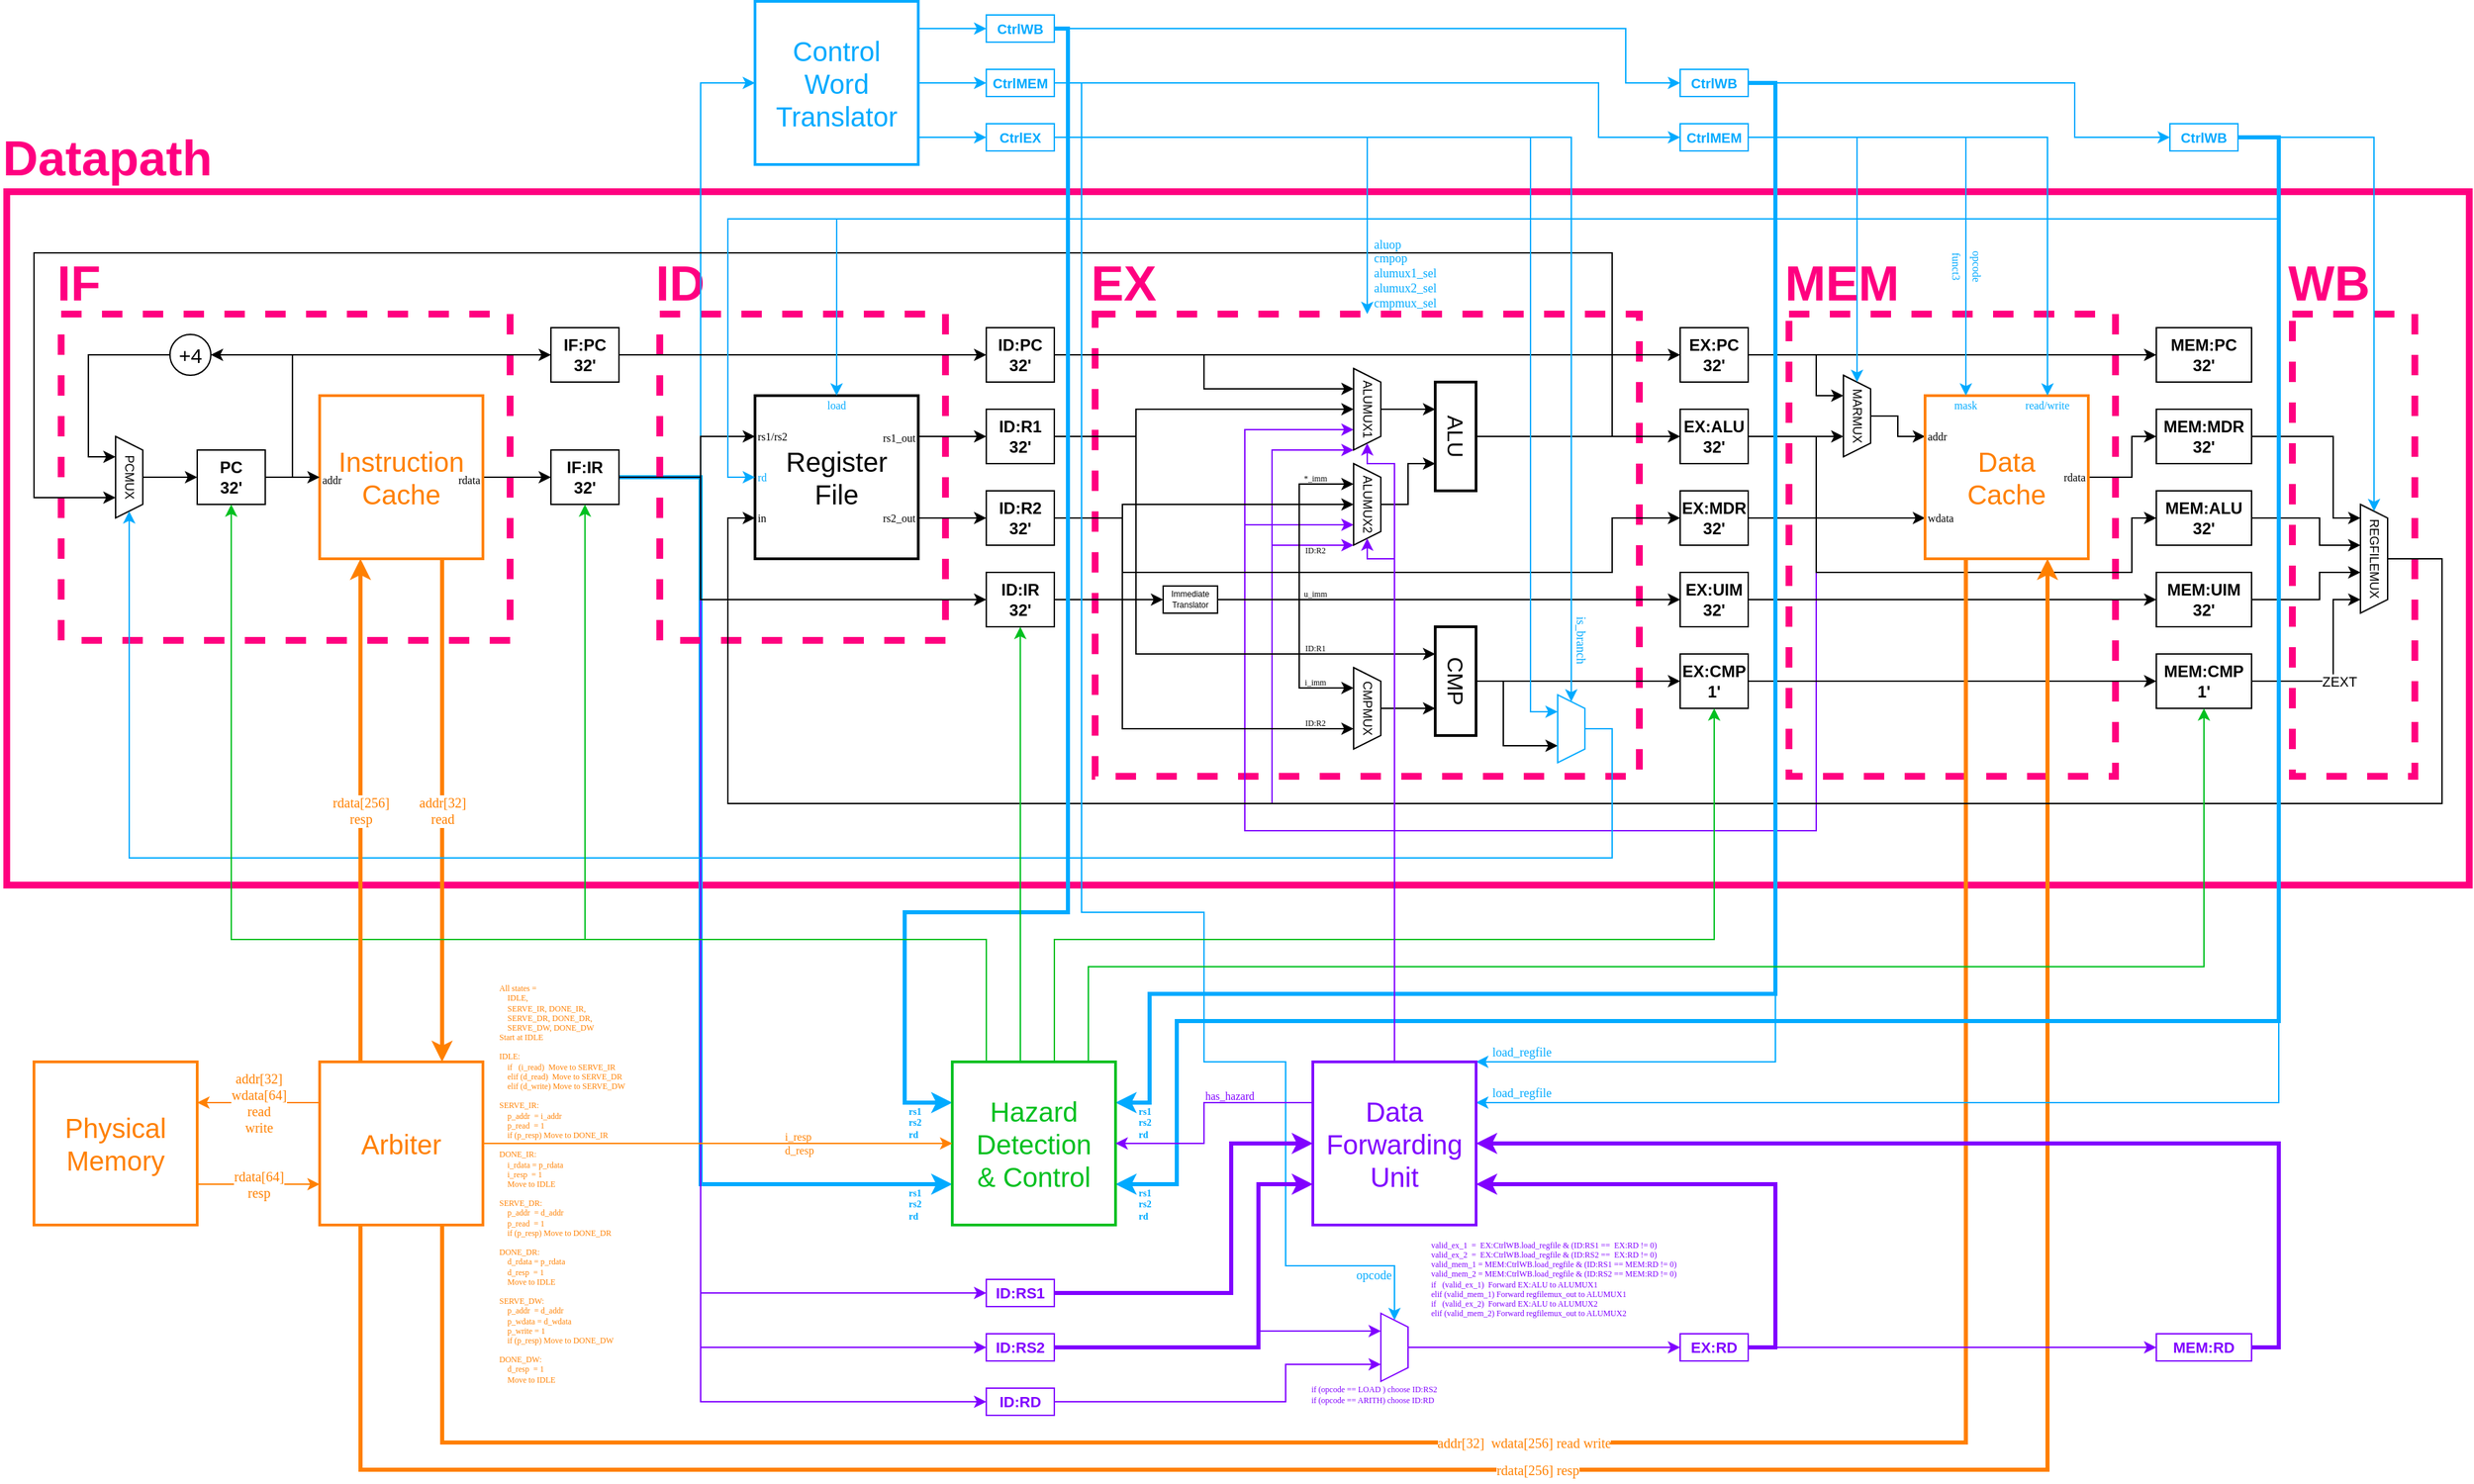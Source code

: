<mxfile version="22.0.8" type="device">
  <diagram name="Page-1" id="uCAmReVkE0Y7DWCVOrXH">
    <mxGraphModel dx="736" dy="700" grid="1" gridSize="10" guides="1" tooltips="1" connect="1" arrows="1" fold="1" page="1" pageScale="1" pageWidth="850" pageHeight="1100" math="0" shadow="0">
      <root>
        <mxCell id="0" />
        <mxCell id="1" parent="0" />
        <mxCell id="U_seq89SvIfnm0BxQjWQ-76" value="" style="rounded=0;whiteSpace=wrap;html=1;fillColor=none;strokeColor=#ff0080;strokeWidth=5;" parent="1" vertex="1">
          <mxGeometry x="9.96" y="150" width="1810.04" height="510" as="geometry" />
        </mxCell>
        <mxCell id="U_seq89SvIfnm0BxQjWQ-72" style="edgeStyle=orthogonalEdgeStyle;rounded=0;orthogonalLoop=1;jettySize=auto;html=1;exitX=1;exitY=0.5;exitDx=0;exitDy=0;entryX=0;entryY=0.75;entryDx=0;entryDy=0;strokeColor=#00aaff;strokeWidth=3;" parent="1" source="TZYWT3lJkHQqS_gbnJa5-10" target="G-ZYmDcAasmDePGd7KIV-39" edge="1">
          <mxGeometry relative="1" as="geometry">
            <Array as="points">
              <mxPoint x="520" y="360" />
              <mxPoint x="520" y="880" />
            </Array>
          </mxGeometry>
        </mxCell>
        <mxCell id="k5BJldiz395Oj-r77fWC-80" value="" style="rounded=0;whiteSpace=wrap;html=1;fillColor=none;strokeColor=#ff0080;strokeWidth=5;dashed=1;" parent="1" vertex="1">
          <mxGeometry x="489.96" y="240" width="210" height="240" as="geometry" />
        </mxCell>
        <mxCell id="U_seq89SvIfnm0BxQjWQ-27" style="edgeStyle=orthogonalEdgeStyle;rounded=0;orthogonalLoop=1;jettySize=auto;html=1;exitX=1;exitY=0.5;exitDx=0;exitDy=0;entryX=0;entryY=0.5;entryDx=0;entryDy=0;strokeColor=#8000ff;" parent="1" source="TZYWT3lJkHQqS_gbnJa5-10" target="U_seq89SvIfnm0BxQjWQ-24" edge="1">
          <mxGeometry relative="1" as="geometry">
            <Array as="points">
              <mxPoint x="520" y="360" />
              <mxPoint x="520" y="960" />
            </Array>
          </mxGeometry>
        </mxCell>
        <mxCell id="U_seq89SvIfnm0BxQjWQ-28" style="edgeStyle=orthogonalEdgeStyle;rounded=0;orthogonalLoop=1;jettySize=auto;html=1;exitX=1;exitY=0.5;exitDx=0;exitDy=0;entryX=0;entryY=0.5;entryDx=0;entryDy=0;strokeColor=#8000ff;" parent="1" source="TZYWT3lJkHQqS_gbnJa5-10" target="U_seq89SvIfnm0BxQjWQ-25" edge="1">
          <mxGeometry relative="1" as="geometry">
            <Array as="points">
              <mxPoint x="520" y="360" />
              <mxPoint x="520" y="1000" />
            </Array>
          </mxGeometry>
        </mxCell>
        <mxCell id="U_seq89SvIfnm0BxQjWQ-29" style="edgeStyle=orthogonalEdgeStyle;rounded=0;orthogonalLoop=1;jettySize=auto;html=1;exitX=1;exitY=0.5;exitDx=0;exitDy=0;entryX=0;entryY=0.5;entryDx=0;entryDy=0;strokeColor=#8000ff;" parent="1" source="TZYWT3lJkHQqS_gbnJa5-10" target="U_seq89SvIfnm0BxQjWQ-26" edge="1">
          <mxGeometry relative="1" as="geometry">
            <Array as="points">
              <mxPoint x="520" y="360" />
              <mxPoint x="520" y="1040" />
            </Array>
          </mxGeometry>
        </mxCell>
        <mxCell id="U_seq89SvIfnm0BxQjWQ-20" value="" style="rounded=0;whiteSpace=wrap;html=1;fillColor=none;strokeColor=#ff0080;strokeWidth=5;dashed=1;" parent="1" vertex="1">
          <mxGeometry x="809.96" y="240" width="400.04" height="340" as="geometry" />
        </mxCell>
        <mxCell id="U_seq89SvIfnm0BxQjWQ-18" style="edgeStyle=orthogonalEdgeStyle;rounded=0;orthogonalLoop=1;jettySize=auto;html=1;exitX=1;exitY=0.5;exitDx=0;exitDy=0;entryX=0.75;entryY=1;entryDx=0;entryDy=0;fontColor=#000000;strokeColor=#8000ff;" parent="1" source="k5BJldiz395Oj-r77fWC-27" target="k5BJldiz395Oj-r77fWC-39" edge="1">
          <mxGeometry relative="1" as="geometry">
            <Array as="points">
              <mxPoint x="1340" y="330" />
              <mxPoint x="1340" y="620" />
              <mxPoint x="920" y="620" />
              <mxPoint x="920" y="325" />
            </Array>
          </mxGeometry>
        </mxCell>
        <mxCell id="U_seq89SvIfnm0BxQjWQ-19" style="edgeStyle=orthogonalEdgeStyle;rounded=0;orthogonalLoop=1;jettySize=auto;html=1;exitX=1;exitY=0.5;exitDx=0;exitDy=0;entryX=0.75;entryY=1;entryDx=0;entryDy=0;fontColor=#000000;strokeColor=#8000ff;" parent="1" source="k5BJldiz395Oj-r77fWC-27" target="k5BJldiz395Oj-r77fWC-34" edge="1">
          <mxGeometry relative="1" as="geometry">
            <Array as="points">
              <mxPoint x="1340" y="330" />
              <mxPoint x="1340" y="620" />
              <mxPoint x="920" y="620" />
              <mxPoint x="920" y="395" />
            </Array>
          </mxGeometry>
        </mxCell>
        <mxCell id="U_seq89SvIfnm0BxQjWQ-16" style="edgeStyle=orthogonalEdgeStyle;rounded=0;orthogonalLoop=1;jettySize=auto;html=1;exitX=0.5;exitY=0;exitDx=0;exitDy=0;entryX=1;entryY=1;entryDx=0;entryDy=0;fontColor=#000000;strokeColor=#8000ff;" parent="1" source="k5BJldiz395Oj-r77fWC-73" target="k5BJldiz395Oj-r77fWC-39" edge="1">
          <mxGeometry relative="1" as="geometry">
            <Array as="points">
              <mxPoint x="1800" y="420" />
              <mxPoint x="1800" y="600" />
              <mxPoint x="940" y="600" />
              <mxPoint x="940" y="340" />
            </Array>
          </mxGeometry>
        </mxCell>
        <mxCell id="U_seq89SvIfnm0BxQjWQ-17" style="edgeStyle=orthogonalEdgeStyle;rounded=0;orthogonalLoop=1;jettySize=auto;html=1;exitX=0.5;exitY=0;exitDx=0;exitDy=0;entryX=1;entryY=1;entryDx=0;entryDy=0;fontColor=#000000;strokeColor=#8000ff;" parent="1" source="k5BJldiz395Oj-r77fWC-73" target="k5BJldiz395Oj-r77fWC-34" edge="1">
          <mxGeometry relative="1" as="geometry">
            <Array as="points">
              <mxPoint x="1800" y="420" />
              <mxPoint x="1800" y="600" />
              <mxPoint x="940" y="600" />
              <mxPoint x="940" y="410" />
            </Array>
          </mxGeometry>
        </mxCell>
        <mxCell id="k5BJldiz395Oj-r77fWC-84" value="" style="rounded=0;whiteSpace=wrap;html=1;fillColor=none;strokeColor=#ff0080;strokeWidth=5;dashed=1;" parent="1" vertex="1">
          <mxGeometry x="1690" y="240" width="90" height="340" as="geometry" />
        </mxCell>
        <mxCell id="k5BJldiz395Oj-r77fWC-79" value="" style="rounded=0;whiteSpace=wrap;html=1;fillColor=none;strokeColor=#ff0080;strokeWidth=5;dashed=1;" parent="1" vertex="1">
          <mxGeometry x="49.96" y="240" width="330" height="240" as="geometry" />
        </mxCell>
        <mxCell id="k5BJldiz395Oj-r77fWC-82" value="" style="rounded=0;whiteSpace=wrap;html=1;fillColor=none;strokeColor=#ff0080;strokeWidth=5;dashed=1;" parent="1" vertex="1">
          <mxGeometry x="1320" y="240" width="240" height="340" as="geometry" />
        </mxCell>
        <mxCell id="k5BJldiz395Oj-r77fWC-87" value="IF" style="text;html=1;strokeColor=none;fillColor=none;align=left;verticalAlign=middle;whiteSpace=wrap;rounded=0;fontStyle=1;fontSize=36;fontColor=#ff0080;" parent="1" vertex="1">
          <mxGeometry x="45" y="202" width="60" height="30" as="geometry" />
        </mxCell>
        <mxCell id="k5BJldiz395Oj-r77fWC-88" value="ID" style="text;html=1;strokeColor=none;fillColor=none;align=left;verticalAlign=middle;whiteSpace=wrap;rounded=0;fontStyle=1;fontSize=36;fontColor=#ff0080;" parent="1" vertex="1">
          <mxGeometry x="485" y="202" width="60" height="30" as="geometry" />
        </mxCell>
        <mxCell id="k5BJldiz395Oj-r77fWC-89" value="EX" style="text;html=1;strokeColor=none;fillColor=none;align=left;verticalAlign=middle;whiteSpace=wrap;rounded=0;fontStyle=1;fontSize=36;fontColor=#ff0080;" parent="1" vertex="1">
          <mxGeometry x="804.96" y="202" width="60" height="30" as="geometry" />
        </mxCell>
        <mxCell id="k5BJldiz395Oj-r77fWC-90" value="MEM" style="text;html=1;strokeColor=none;fillColor=none;align=left;verticalAlign=middle;whiteSpace=wrap;rounded=0;fontStyle=1;fontSize=36;fontColor=#ff0080;" parent="1" vertex="1">
          <mxGeometry x="1315.04" y="202" width="60" height="30" as="geometry" />
        </mxCell>
        <mxCell id="k5BJldiz395Oj-r77fWC-91" value="WB" style="text;html=1;strokeColor=none;fillColor=none;align=left;verticalAlign=middle;whiteSpace=wrap;rounded=0;fontStyle=1;fontSize=36;fontColor=#ff0080;" parent="1" vertex="1">
          <mxGeometry x="1685.04" y="202" width="60" height="30" as="geometry" />
        </mxCell>
        <mxCell id="G-ZYmDcAasmDePGd7KIV-1" style="edgeStyle=orthogonalEdgeStyle;rounded=0;orthogonalLoop=1;jettySize=auto;html=1;exitX=1;exitY=0.5;exitDx=0;exitDy=0;entryX=0;entryY=0.5;entryDx=0;entryDy=0;strokeColor=#00aaff;" parent="1" source="TZYWT3lJkHQqS_gbnJa5-10" target="k5BJldiz395Oj-r77fWC-102" edge="1">
          <mxGeometry relative="1" as="geometry">
            <Array as="points">
              <mxPoint x="520" y="360" />
              <mxPoint x="520" y="70" />
            </Array>
          </mxGeometry>
        </mxCell>
        <mxCell id="TZYWT3lJkHQqS_gbnJa5-12" style="edgeStyle=orthogonalEdgeStyle;rounded=0;orthogonalLoop=1;jettySize=auto;html=1;exitX=1;exitY=0.5;exitDx=0;exitDy=0;entryX=0;entryY=0.5;entryDx=0;entryDy=0;" parent="1" source="TZYWT3lJkHQqS_gbnJa5-1" target="TZYWT3lJkHQqS_gbnJa5-10" edge="1">
          <mxGeometry relative="1" as="geometry" />
        </mxCell>
        <mxCell id="U_seq89SvIfnm0BxQjWQ-56" value="addr[32]&lt;br style=&quot;font-size: 10px;&quot;&gt;read" style="edgeStyle=orthogonalEdgeStyle;rounded=0;orthogonalLoop=1;jettySize=auto;html=1;exitX=0.75;exitY=1;exitDx=0;exitDy=0;entryX=0.75;entryY=0;entryDx=0;entryDy=0;strokeColor=#ff8000;fontColor=#ff8000;fontFamily=Lucida Console;fontSize=10;strokeWidth=3;" parent="1" source="TZYWT3lJkHQqS_gbnJa5-1" target="U_seq89SvIfnm0BxQjWQ-54" edge="1">
          <mxGeometry relative="1" as="geometry" />
        </mxCell>
        <mxCell id="TZYWT3lJkHQqS_gbnJa5-1" value="Instruction&lt;br style=&quot;font-size: 20px;&quot;&gt;Cache" style="rounded=0;whiteSpace=wrap;html=1;fontStyle=0;fontSize=20;strokeWidth=2;strokeColor=#ff8000;fontColor=#ff8000;" parent="1" vertex="1">
          <mxGeometry x="239.96" y="300" width="120" height="120" as="geometry" />
        </mxCell>
        <mxCell id="TZYWT3lJkHQqS_gbnJa5-6" style="edgeStyle=orthogonalEdgeStyle;rounded=0;orthogonalLoop=1;jettySize=auto;html=1;exitX=1;exitY=0.5;exitDx=0;exitDy=0;entryX=1;entryY=0.5;entryDx=0;entryDy=0;" parent="1" source="TZYWT3lJkHQqS_gbnJa5-2" target="TZYWT3lJkHQqS_gbnJa5-5" edge="1">
          <mxGeometry relative="1" as="geometry" />
        </mxCell>
        <mxCell id="TZYWT3lJkHQqS_gbnJa5-9" style="edgeStyle=orthogonalEdgeStyle;rounded=0;orthogonalLoop=1;jettySize=auto;html=1;exitX=1;exitY=0.5;exitDx=0;exitDy=0;entryX=0;entryY=0.5;entryDx=0;entryDy=0;" parent="1" source="TZYWT3lJkHQqS_gbnJa5-2" target="TZYWT3lJkHQqS_gbnJa5-1" edge="1">
          <mxGeometry relative="1" as="geometry" />
        </mxCell>
        <mxCell id="k5BJldiz395Oj-r77fWC-2" style="edgeStyle=orthogonalEdgeStyle;rounded=0;orthogonalLoop=1;jettySize=auto;html=1;exitX=1;exitY=0.5;exitDx=0;exitDy=0;entryX=0;entryY=0.5;entryDx=0;entryDy=0;" parent="1" source="TZYWT3lJkHQqS_gbnJa5-2" target="k5BJldiz395Oj-r77fWC-1" edge="1">
          <mxGeometry relative="1" as="geometry">
            <Array as="points">
              <mxPoint x="219.96" y="360" />
              <mxPoint x="219.96" y="270" />
            </Array>
          </mxGeometry>
        </mxCell>
        <mxCell id="TZYWT3lJkHQqS_gbnJa5-2" value="PC&lt;br&gt;32&#39;" style="rounded=0;whiteSpace=wrap;html=1;fontStyle=1" parent="1" vertex="1">
          <mxGeometry x="149.96" y="340" width="50" height="40" as="geometry" />
        </mxCell>
        <mxCell id="TZYWT3lJkHQqS_gbnJa5-11" style="edgeStyle=orthogonalEdgeStyle;rounded=0;orthogonalLoop=1;jettySize=auto;html=1;exitX=0.5;exitY=0;exitDx=0;exitDy=0;entryX=0;entryY=0.5;entryDx=0;entryDy=0;" parent="1" source="TZYWT3lJkHQqS_gbnJa5-3" target="TZYWT3lJkHQqS_gbnJa5-2" edge="1">
          <mxGeometry relative="1" as="geometry" />
        </mxCell>
        <mxCell id="TZYWT3lJkHQqS_gbnJa5-3" value="PCMUX" style="shape=trapezoid;perimeter=trapezoidPerimeter;whiteSpace=wrap;html=1;fixedSize=1;rotation=90;size=10;fontSize=9;" parent="1" vertex="1">
          <mxGeometry x="69.96" y="350" width="60" height="20" as="geometry" />
        </mxCell>
        <mxCell id="TZYWT3lJkHQqS_gbnJa5-7" style="edgeStyle=orthogonalEdgeStyle;rounded=0;orthogonalLoop=1;jettySize=auto;html=1;exitX=0;exitY=0.5;exitDx=0;exitDy=0;entryX=0.25;entryY=1;entryDx=0;entryDy=0;" parent="1" source="TZYWT3lJkHQqS_gbnJa5-5" target="TZYWT3lJkHQqS_gbnJa5-3" edge="1">
          <mxGeometry relative="1" as="geometry">
            <Array as="points">
              <mxPoint x="69.96" y="270" />
              <mxPoint x="69.96" y="345" />
            </Array>
          </mxGeometry>
        </mxCell>
        <mxCell id="TZYWT3lJkHQqS_gbnJa5-5" value="+4" style="ellipse;whiteSpace=wrap;html=1;aspect=fixed;fontSize=15;" parent="1" vertex="1">
          <mxGeometry x="129.96" y="255" width="30" height="30" as="geometry" />
        </mxCell>
        <mxCell id="k5BJldiz395Oj-r77fWC-5" style="edgeStyle=orthogonalEdgeStyle;rounded=0;orthogonalLoop=1;jettySize=auto;html=1;exitX=1;exitY=0.5;exitDx=0;exitDy=0;entryX=0;entryY=0.25;entryDx=0;entryDy=0;" parent="1" source="TZYWT3lJkHQqS_gbnJa5-10" target="k5BJldiz395Oj-r77fWC-4" edge="1">
          <mxGeometry relative="1" as="geometry">
            <Array as="points">
              <mxPoint x="519.96" y="360" />
              <mxPoint x="519.96" y="330" />
            </Array>
          </mxGeometry>
        </mxCell>
        <mxCell id="k5BJldiz395Oj-r77fWC-14" style="edgeStyle=orthogonalEdgeStyle;rounded=0;orthogonalLoop=1;jettySize=auto;html=1;exitX=1;exitY=0.5;exitDx=0;exitDy=0;entryX=0;entryY=0.5;entryDx=0;entryDy=0;" parent="1" source="TZYWT3lJkHQqS_gbnJa5-10" target="k5BJldiz395Oj-r77fWC-11" edge="1">
          <mxGeometry relative="1" as="geometry">
            <Array as="points">
              <mxPoint x="519.96" y="360" />
              <mxPoint x="519.96" y="450" />
            </Array>
          </mxGeometry>
        </mxCell>
        <mxCell id="TZYWT3lJkHQqS_gbnJa5-10" value="IF:IR&lt;br&gt;32&#39;" style="rounded=0;whiteSpace=wrap;html=1;fontStyle=1" parent="1" vertex="1">
          <mxGeometry x="409.96" y="340" width="50" height="40" as="geometry" />
        </mxCell>
        <mxCell id="k5BJldiz395Oj-r77fWC-7" style="edgeStyle=orthogonalEdgeStyle;rounded=0;orthogonalLoop=1;jettySize=auto;html=1;exitX=1;exitY=0.5;exitDx=0;exitDy=0;entryX=0;entryY=0.5;entryDx=0;entryDy=0;" parent="1" source="k5BJldiz395Oj-r77fWC-1" target="k5BJldiz395Oj-r77fWC-6" edge="1">
          <mxGeometry relative="1" as="geometry" />
        </mxCell>
        <mxCell id="k5BJldiz395Oj-r77fWC-1" value="IF:PC&lt;br&gt;32&#39;" style="rounded=0;whiteSpace=wrap;html=1;fontStyle=1" parent="1" vertex="1">
          <mxGeometry x="409.96" y="250" width="50" height="40" as="geometry" />
        </mxCell>
        <mxCell id="k5BJldiz395Oj-r77fWC-9" style="edgeStyle=orthogonalEdgeStyle;rounded=0;orthogonalLoop=1;jettySize=auto;html=1;exitX=1;exitY=0.25;exitDx=0;exitDy=0;entryX=0;entryY=0.5;entryDx=0;entryDy=0;" parent="1" source="k5BJldiz395Oj-r77fWC-4" target="k5BJldiz395Oj-r77fWC-8" edge="1">
          <mxGeometry relative="1" as="geometry" />
        </mxCell>
        <mxCell id="k5BJldiz395Oj-r77fWC-12" style="edgeStyle=orthogonalEdgeStyle;rounded=0;orthogonalLoop=1;jettySize=auto;html=1;exitX=1;exitY=0.75;exitDx=0;exitDy=0;entryX=0;entryY=0.5;entryDx=0;entryDy=0;" parent="1" source="k5BJldiz395Oj-r77fWC-4" target="k5BJldiz395Oj-r77fWC-10" edge="1">
          <mxGeometry relative="1" as="geometry" />
        </mxCell>
        <mxCell id="k5BJldiz395Oj-r77fWC-4" value="Register&lt;br&gt;File" style="rounded=0;whiteSpace=wrap;html=1;fontStyle=0;fontSize=20;strokeWidth=2;" parent="1" vertex="1">
          <mxGeometry x="559.96" y="300" width="120" height="120" as="geometry" />
        </mxCell>
        <mxCell id="k5BJldiz395Oj-r77fWC-45" style="edgeStyle=orthogonalEdgeStyle;rounded=0;orthogonalLoop=1;jettySize=auto;html=1;exitX=1;exitY=0.5;exitDx=0;exitDy=0;entryX=0;entryY=0.5;entryDx=0;entryDy=0;" parent="1" source="k5BJldiz395Oj-r77fWC-6" target="k5BJldiz395Oj-r77fWC-26" edge="1">
          <mxGeometry relative="1" as="geometry">
            <mxPoint x="789.96" y="270" as="sourcePoint" />
          </mxGeometry>
        </mxCell>
        <mxCell id="U_seq89SvIfnm0BxQjWQ-11" style="edgeStyle=orthogonalEdgeStyle;rounded=0;orthogonalLoop=1;jettySize=auto;html=1;exitX=1;exitY=0.5;exitDx=0;exitDy=0;entryX=0.25;entryY=1;entryDx=0;entryDy=0;" parent="1" source="k5BJldiz395Oj-r77fWC-6" target="k5BJldiz395Oj-r77fWC-39" edge="1">
          <mxGeometry relative="1" as="geometry" />
        </mxCell>
        <mxCell id="k5BJldiz395Oj-r77fWC-6" value="ID:PC&lt;br&gt;32&#39;" style="rounded=0;whiteSpace=wrap;html=1;fontStyle=1" parent="1" vertex="1">
          <mxGeometry x="729.96" y="250" width="50" height="40" as="geometry" />
        </mxCell>
        <mxCell id="k5BJldiz395Oj-r77fWC-25" style="edgeStyle=orthogonalEdgeStyle;rounded=0;orthogonalLoop=1;jettySize=auto;html=1;exitX=1;exitY=0.5;exitDx=0;exitDy=0;entryX=0.25;entryY=1;entryDx=0;entryDy=0;" parent="1" source="k5BJldiz395Oj-r77fWC-8" target="k5BJldiz395Oj-r77fWC-23" edge="1">
          <mxGeometry relative="1" as="geometry">
            <mxPoint x="789.96" y="330" as="sourcePoint" />
            <Array as="points">
              <mxPoint x="840" y="330" />
              <mxPoint x="840" y="490" />
            </Array>
          </mxGeometry>
        </mxCell>
        <mxCell id="U_seq89SvIfnm0BxQjWQ-12" style="edgeStyle=orthogonalEdgeStyle;rounded=0;orthogonalLoop=1;jettySize=auto;html=1;exitX=1;exitY=0.5;exitDx=0;exitDy=0;entryX=0.5;entryY=1;entryDx=0;entryDy=0;" parent="1" source="k5BJldiz395Oj-r77fWC-8" target="k5BJldiz395Oj-r77fWC-39" edge="1">
          <mxGeometry relative="1" as="geometry">
            <Array as="points">
              <mxPoint x="840" y="330" />
              <mxPoint x="840" y="310" />
            </Array>
          </mxGeometry>
        </mxCell>
        <mxCell id="k5BJldiz395Oj-r77fWC-8" value="ID:R1&lt;br&gt;32&#39;" style="rounded=0;whiteSpace=wrap;html=1;fontStyle=1" parent="1" vertex="1">
          <mxGeometry x="729.96" y="310" width="50" height="40" as="geometry" />
        </mxCell>
        <mxCell id="k5BJldiz395Oj-r77fWC-31" style="edgeStyle=orthogonalEdgeStyle;rounded=0;orthogonalLoop=1;jettySize=auto;html=1;exitX=1;exitY=0.5;exitDx=0;exitDy=0;entryX=0;entryY=0.5;entryDx=0;entryDy=0;" parent="1" target="k5BJldiz395Oj-r77fWC-28" edge="1">
          <mxGeometry relative="1" as="geometry">
            <mxPoint x="789.96" y="390" as="sourcePoint" />
            <Array as="points">
              <mxPoint x="830" y="390" />
              <mxPoint x="830" y="430" />
              <mxPoint x="1190" y="430" />
              <mxPoint x="1190" y="390" />
            </Array>
          </mxGeometry>
        </mxCell>
        <mxCell id="k5BJldiz395Oj-r77fWC-37" style="edgeStyle=orthogonalEdgeStyle;rounded=0;orthogonalLoop=1;jettySize=auto;html=1;exitX=1;exitY=0.5;exitDx=0;exitDy=0;entryX=0.75;entryY=1;entryDx=0;entryDy=0;" parent="1" source="k5BJldiz395Oj-r77fWC-10" target="k5BJldiz395Oj-r77fWC-18" edge="1">
          <mxGeometry relative="1" as="geometry">
            <mxPoint x="789.96" y="390" as="sourcePoint" />
            <Array as="points">
              <mxPoint x="829.96" y="390" />
              <mxPoint x="829.96" y="545" />
            </Array>
          </mxGeometry>
        </mxCell>
        <mxCell id="U_seq89SvIfnm0BxQjWQ-14" style="edgeStyle=orthogonalEdgeStyle;rounded=0;orthogonalLoop=1;jettySize=auto;html=1;exitX=1;exitY=0.5;exitDx=0;exitDy=0;entryX=0.5;entryY=1;entryDx=0;entryDy=0;" parent="1" source="k5BJldiz395Oj-r77fWC-10" target="k5BJldiz395Oj-r77fWC-34" edge="1">
          <mxGeometry relative="1" as="geometry">
            <Array as="points">
              <mxPoint x="830" y="390" />
              <mxPoint x="830" y="380" />
            </Array>
          </mxGeometry>
        </mxCell>
        <mxCell id="k5BJldiz395Oj-r77fWC-10" value="ID:R2&lt;br&gt;32&#39;" style="rounded=0;whiteSpace=wrap;html=1;fontStyle=1" parent="1" vertex="1">
          <mxGeometry x="729.96" y="370" width="50" height="40" as="geometry" />
        </mxCell>
        <mxCell id="k5BJldiz395Oj-r77fWC-20" style="edgeStyle=orthogonalEdgeStyle;rounded=0;orthogonalLoop=1;jettySize=auto;html=1;exitX=1;exitY=0.5;exitDx=0;exitDy=0;entryX=0;entryY=0.5;entryDx=0;entryDy=0;" parent="1" source="k5BJldiz395Oj-r77fWC-11" target="k5BJldiz395Oj-r77fWC-19" edge="1">
          <mxGeometry relative="1" as="geometry">
            <mxPoint x="789.96" y="450" as="sourcePoint" />
          </mxGeometry>
        </mxCell>
        <mxCell id="k5BJldiz395Oj-r77fWC-11" value="ID:IR&lt;br&gt;32&#39;" style="rounded=0;whiteSpace=wrap;html=1;fontStyle=1" parent="1" vertex="1">
          <mxGeometry x="729.96" y="430" width="50" height="40" as="geometry" />
        </mxCell>
        <mxCell id="k5BJldiz395Oj-r77fWC-24" style="edgeStyle=orthogonalEdgeStyle;rounded=0;orthogonalLoop=1;jettySize=auto;html=1;exitX=0.5;exitY=0;exitDx=0;exitDy=0;entryX=0.75;entryY=1;entryDx=0;entryDy=0;" parent="1" source="k5BJldiz395Oj-r77fWC-18" target="k5BJldiz395Oj-r77fWC-23" edge="1">
          <mxGeometry relative="1" as="geometry" />
        </mxCell>
        <mxCell id="k5BJldiz395Oj-r77fWC-18" value="CMPMUX" style="shape=trapezoid;perimeter=trapezoidPerimeter;whiteSpace=wrap;html=1;fixedSize=1;rotation=90;size=10;fontSize=9;" parent="1" vertex="1">
          <mxGeometry x="979.96" y="520" width="60" height="20" as="geometry" />
        </mxCell>
        <mxCell id="k5BJldiz395Oj-r77fWC-38" style="edgeStyle=orthogonalEdgeStyle;rounded=0;orthogonalLoop=1;jettySize=auto;html=1;exitX=1;exitY=0.5;exitDx=0;exitDy=0;entryX=0.25;entryY=1;entryDx=0;entryDy=0;" parent="1" source="k5BJldiz395Oj-r77fWC-19" target="k5BJldiz395Oj-r77fWC-18" edge="1">
          <mxGeometry relative="1" as="geometry">
            <Array as="points">
              <mxPoint x="960" y="450" />
              <mxPoint x="960" y="515" />
            </Array>
          </mxGeometry>
        </mxCell>
        <mxCell id="k5BJldiz395Oj-r77fWC-42" style="edgeStyle=orthogonalEdgeStyle;rounded=0;orthogonalLoop=1;jettySize=auto;html=1;exitX=1;exitY=0.5;exitDx=0;exitDy=0;entryX=0;entryY=0.5;entryDx=0;entryDy=0;" parent="1" source="k5BJldiz395Oj-r77fWC-19" target="k5BJldiz395Oj-r77fWC-29" edge="1">
          <mxGeometry relative="1" as="geometry" />
        </mxCell>
        <mxCell id="U_seq89SvIfnm0BxQjWQ-13" style="edgeStyle=orthogonalEdgeStyle;rounded=0;orthogonalLoop=1;jettySize=auto;html=1;exitX=1;exitY=0.5;exitDx=0;exitDy=0;entryX=0.25;entryY=1;entryDx=0;entryDy=0;" parent="1" source="k5BJldiz395Oj-r77fWC-19" target="k5BJldiz395Oj-r77fWC-34" edge="1">
          <mxGeometry relative="1" as="geometry">
            <mxPoint x="904.96" y="450" as="sourcePoint" />
            <mxPoint x="954.96" y="365" as="targetPoint" />
            <Array as="points">
              <mxPoint x="960" y="450" />
              <mxPoint x="960" y="365" />
            </Array>
          </mxGeometry>
        </mxCell>
        <mxCell id="k5BJldiz395Oj-r77fWC-19" value="Immediate&lt;br style=&quot;font-size: 6px;&quot;&gt;Translator" style="rounded=0;whiteSpace=wrap;html=1;fontStyle=0;fontSize=6;" parent="1" vertex="1">
          <mxGeometry x="859.96" y="440" width="40" height="20" as="geometry" />
        </mxCell>
        <mxCell id="k5BJldiz395Oj-r77fWC-41" style="edgeStyle=orthogonalEdgeStyle;rounded=0;orthogonalLoop=1;jettySize=auto;html=1;exitX=0.5;exitY=0;exitDx=0;exitDy=0;entryX=0;entryY=0.5;entryDx=0;entryDy=0;" parent="1" source="k5BJldiz395Oj-r77fWC-23" target="k5BJldiz395Oj-r77fWC-30" edge="1">
          <mxGeometry relative="1" as="geometry" />
        </mxCell>
        <mxCell id="U_seq89SvIfnm0BxQjWQ-4" style="edgeStyle=orthogonalEdgeStyle;rounded=0;orthogonalLoop=1;jettySize=auto;html=1;exitX=0.5;exitY=0;exitDx=0;exitDy=0;entryX=0.75;entryY=1;entryDx=0;entryDy=0;" parent="1" source="k5BJldiz395Oj-r77fWC-23" target="U_seq89SvIfnm0BxQjWQ-1" edge="1">
          <mxGeometry relative="1" as="geometry">
            <Array as="points">
              <mxPoint x="1110" y="510" />
              <mxPoint x="1110" y="558" />
            </Array>
          </mxGeometry>
        </mxCell>
        <mxCell id="k5BJldiz395Oj-r77fWC-23" value="CMP" style="rounded=0;whiteSpace=wrap;html=1;fontStyle=0;fontSize=16;rotation=90;strokeWidth=2;" parent="1" vertex="1">
          <mxGeometry x="1034.96" y="495" width="80" height="30" as="geometry" />
        </mxCell>
        <mxCell id="k5BJldiz395Oj-r77fWC-59" style="edgeStyle=elbowEdgeStyle;rounded=0;orthogonalLoop=1;jettySize=auto;html=1;exitX=1;exitY=0.5;exitDx=0;exitDy=0;entryX=0.25;entryY=1;entryDx=0;entryDy=0;" parent="1" source="k5BJldiz395Oj-r77fWC-26" target="k5BJldiz395Oj-r77fWC-58" edge="1">
          <mxGeometry relative="1" as="geometry">
            <Array as="points">
              <mxPoint x="1340" y="290" />
            </Array>
          </mxGeometry>
        </mxCell>
        <mxCell id="gd78JNTZqdq3sEy_yZhr-3" style="edgeStyle=orthogonalEdgeStyle;rounded=0;orthogonalLoop=1;jettySize=auto;html=1;exitX=1;exitY=0.5;exitDx=0;exitDy=0;entryX=0;entryY=0.5;entryDx=0;entryDy=0;" parent="1" source="k5BJldiz395Oj-r77fWC-26" target="gd78JNTZqdq3sEy_yZhr-2" edge="1">
          <mxGeometry relative="1" as="geometry" />
        </mxCell>
        <mxCell id="k5BJldiz395Oj-r77fWC-26" value="EX:PC&lt;br&gt;32&#39;" style="rounded=0;whiteSpace=wrap;html=1;fontStyle=1" parent="1" vertex="1">
          <mxGeometry x="1240" y="250" width="50" height="40" as="geometry" />
        </mxCell>
        <mxCell id="k5BJldiz395Oj-r77fWC-60" style="edgeStyle=elbowEdgeStyle;rounded=0;orthogonalLoop=1;jettySize=auto;html=1;exitX=1;exitY=0.5;exitDx=0;exitDy=0;entryX=0.75;entryY=1;entryDx=0;entryDy=0;" parent="1" source="k5BJldiz395Oj-r77fWC-27" target="k5BJldiz395Oj-r77fWC-58" edge="1">
          <mxGeometry relative="1" as="geometry" />
        </mxCell>
        <mxCell id="k5BJldiz395Oj-r77fWC-70" style="edgeStyle=orthogonalEdgeStyle;rounded=0;orthogonalLoop=1;jettySize=auto;html=1;exitX=1;exitY=0.5;exitDx=0;exitDy=0;entryX=0;entryY=0.5;entryDx=0;entryDy=0;elbow=vertical;" parent="1" source="k5BJldiz395Oj-r77fWC-27" target="k5BJldiz395Oj-r77fWC-67" edge="1">
          <mxGeometry relative="1" as="geometry">
            <Array as="points">
              <mxPoint x="1340" y="330" />
              <mxPoint x="1340" y="430" />
              <mxPoint x="1572" y="430" />
              <mxPoint x="1572" y="390" />
            </Array>
          </mxGeometry>
        </mxCell>
        <mxCell id="k5BJldiz395Oj-r77fWC-27" value="EX:ALU&lt;br&gt;32&#39;" style="rounded=0;whiteSpace=wrap;html=1;fontStyle=1" parent="1" vertex="1">
          <mxGeometry x="1240" y="310" width="50" height="40" as="geometry" />
        </mxCell>
        <mxCell id="k5BJldiz395Oj-r77fWC-64" style="edgeStyle=elbowEdgeStyle;rounded=0;orthogonalLoop=1;jettySize=auto;html=1;exitX=1;exitY=0.5;exitDx=0;exitDy=0;entryX=0;entryY=0.75;entryDx=0;entryDy=0;" parent="1" source="k5BJldiz395Oj-r77fWC-28" target="k5BJldiz395Oj-r77fWC-62" edge="1">
          <mxGeometry relative="1" as="geometry" />
        </mxCell>
        <mxCell id="k5BJldiz395Oj-r77fWC-28" value="EX:MDR&lt;br&gt;32&#39;" style="rounded=0;whiteSpace=wrap;html=1;fontStyle=1" parent="1" vertex="1">
          <mxGeometry x="1240" y="370" width="50" height="40" as="geometry" />
        </mxCell>
        <mxCell id="k5BJldiz395Oj-r77fWC-71" style="edgeStyle=elbowEdgeStyle;rounded=0;orthogonalLoop=1;jettySize=auto;html=1;exitX=1;exitY=0.5;exitDx=0;exitDy=0;entryX=0;entryY=0.5;entryDx=0;entryDy=0;" parent="1" source="k5BJldiz395Oj-r77fWC-29" target="k5BJldiz395Oj-r77fWC-65" edge="1">
          <mxGeometry relative="1" as="geometry" />
        </mxCell>
        <mxCell id="k5BJldiz395Oj-r77fWC-29" value="EX:UIM&lt;br&gt;32&#39;" style="rounded=0;whiteSpace=wrap;html=1;fontStyle=1" parent="1" vertex="1">
          <mxGeometry x="1240" y="430" width="50" height="40" as="geometry" />
        </mxCell>
        <mxCell id="k5BJldiz395Oj-r77fWC-72" style="edgeStyle=elbowEdgeStyle;rounded=0;orthogonalLoop=1;jettySize=auto;html=1;exitX=1;exitY=0.5;exitDx=0;exitDy=0;entryX=0;entryY=0.5;entryDx=0;entryDy=0;" parent="1" source="k5BJldiz395Oj-r77fWC-30" target="k5BJldiz395Oj-r77fWC-66" edge="1">
          <mxGeometry relative="1" as="geometry" />
        </mxCell>
        <mxCell id="k5BJldiz395Oj-r77fWC-30" value="EX:CMP&lt;br&gt;1&#39;" style="rounded=0;whiteSpace=wrap;html=1;fontStyle=1" parent="1" vertex="1">
          <mxGeometry x="1240" y="490" width="50" height="40" as="geometry" />
        </mxCell>
        <mxCell id="k5BJldiz395Oj-r77fWC-33" style="edgeStyle=orthogonalEdgeStyle;rounded=0;orthogonalLoop=1;jettySize=auto;html=1;exitX=0.5;exitY=0;exitDx=0;exitDy=0;entryX=0;entryY=0.5;entryDx=0;entryDy=0;" parent="1" source="k5BJldiz395Oj-r77fWC-32" target="k5BJldiz395Oj-r77fWC-27" edge="1">
          <mxGeometry relative="1" as="geometry" />
        </mxCell>
        <mxCell id="k5BJldiz395Oj-r77fWC-57" style="edgeStyle=orthogonalEdgeStyle;rounded=0;orthogonalLoop=1;jettySize=auto;html=1;exitX=0.5;exitY=0;exitDx=0;exitDy=0;entryX=0.75;entryY=1;entryDx=0;entryDy=0;" parent="1" source="k5BJldiz395Oj-r77fWC-32" target="TZYWT3lJkHQqS_gbnJa5-3" edge="1">
          <mxGeometry relative="1" as="geometry">
            <Array as="points">
              <mxPoint x="1190" y="330" />
              <mxPoint x="1190" y="195" />
              <mxPoint x="30" y="195" />
              <mxPoint x="30" y="375" />
            </Array>
          </mxGeometry>
        </mxCell>
        <mxCell id="k5BJldiz395Oj-r77fWC-32" value="ALU" style="rounded=0;whiteSpace=wrap;html=1;fontStyle=0;fontSize=16;rotation=90;strokeWidth=2;" parent="1" vertex="1">
          <mxGeometry x="1034.96" y="315" width="80" height="30" as="geometry" />
        </mxCell>
        <mxCell id="k5BJldiz395Oj-r77fWC-35" style="edgeStyle=orthogonalEdgeStyle;rounded=0;orthogonalLoop=1;jettySize=auto;html=1;exitX=0.5;exitY=0;exitDx=0;exitDy=0;entryX=0.75;entryY=1;entryDx=0;entryDy=0;" parent="1" source="k5BJldiz395Oj-r77fWC-34" target="k5BJldiz395Oj-r77fWC-32" edge="1">
          <mxGeometry relative="1" as="geometry" />
        </mxCell>
        <mxCell id="k5BJldiz395Oj-r77fWC-34" value="ALUMUX2" style="shape=trapezoid;perimeter=trapezoidPerimeter;whiteSpace=wrap;html=1;fixedSize=1;rotation=90;size=10;fontSize=9;" parent="1" vertex="1">
          <mxGeometry x="979.96" y="370" width="60" height="20" as="geometry" />
        </mxCell>
        <mxCell id="k5BJldiz395Oj-r77fWC-40" style="edgeStyle=orthogonalEdgeStyle;rounded=0;orthogonalLoop=1;jettySize=auto;html=1;exitX=0.5;exitY=0;exitDx=0;exitDy=0;entryX=0.25;entryY=1;entryDx=0;entryDy=0;" parent="1" source="k5BJldiz395Oj-r77fWC-39" target="k5BJldiz395Oj-r77fWC-32" edge="1">
          <mxGeometry relative="1" as="geometry" />
        </mxCell>
        <mxCell id="k5BJldiz395Oj-r77fWC-39" value="ALUMUX1" style="shape=trapezoid;perimeter=trapezoidPerimeter;whiteSpace=wrap;html=1;fixedSize=1;rotation=90;size=10;fontSize=9;" parent="1" vertex="1">
          <mxGeometry x="979.96" y="300" width="60" height="20" as="geometry" />
        </mxCell>
        <mxCell id="k5BJldiz395Oj-r77fWC-52" value="&lt;font style=&quot;font-size: 6px;&quot; face=&quot;Lucida Console&quot;&gt;*_imm&lt;/font&gt;" style="text;html=1;strokeColor=none;fillColor=none;align=center;verticalAlign=middle;whiteSpace=wrap;rounded=0;" parent="1" vertex="1">
          <mxGeometry x="961.96" y="354" width="20" height="10" as="geometry" />
        </mxCell>
        <mxCell id="k5BJldiz395Oj-r77fWC-53" value="&lt;font style=&quot;font-size: 6px;&quot; face=&quot;Lucida Console&quot;&gt;u_imm&lt;/font&gt;" style="text;html=1;strokeColor=none;fillColor=none;align=center;verticalAlign=middle;whiteSpace=wrap;rounded=0;" parent="1" vertex="1">
          <mxGeometry x="961.96" y="439" width="20" height="10" as="geometry" />
        </mxCell>
        <mxCell id="k5BJldiz395Oj-r77fWC-54" value="&lt;font style=&quot;font-size: 6px;&quot; face=&quot;Lucida Console&quot;&gt;i_imm&lt;/font&gt;" style="text;html=1;strokeColor=none;fillColor=none;align=center;verticalAlign=middle;whiteSpace=wrap;rounded=0;" parent="1" vertex="1">
          <mxGeometry x="961.96" y="504" width="20" height="10" as="geometry" />
        </mxCell>
        <mxCell id="k5BJldiz395Oj-r77fWC-55" value="&lt;font style=&quot;font-size: 6px;&quot; face=&quot;Lucida Console&quot;&gt;ID:R2&lt;/font&gt;" style="text;html=1;strokeColor=none;fillColor=none;align=center;verticalAlign=middle;whiteSpace=wrap;rounded=0;" parent="1" vertex="1">
          <mxGeometry x="961.96" y="534" width="20" height="10" as="geometry" />
        </mxCell>
        <mxCell id="k5BJldiz395Oj-r77fWC-56" value="&lt;font style=&quot;font-size: 6px;&quot; face=&quot;Lucida Console&quot;&gt;ID:R1&lt;/font&gt;" style="text;html=1;strokeColor=none;fillColor=none;align=center;verticalAlign=middle;whiteSpace=wrap;rounded=0;" parent="1" vertex="1">
          <mxGeometry x="961.96" y="479" width="20" height="10" as="geometry" />
        </mxCell>
        <mxCell id="k5BJldiz395Oj-r77fWC-63" style="edgeStyle=elbowEdgeStyle;rounded=0;orthogonalLoop=1;jettySize=auto;html=1;exitX=0.5;exitY=0;exitDx=0;exitDy=0;entryX=0;entryY=0.25;entryDx=0;entryDy=0;" parent="1" source="k5BJldiz395Oj-r77fWC-58" target="k5BJldiz395Oj-r77fWC-62" edge="1">
          <mxGeometry relative="1" as="geometry" />
        </mxCell>
        <mxCell id="k5BJldiz395Oj-r77fWC-58" value="MARMUX" style="shape=trapezoid;perimeter=trapezoidPerimeter;whiteSpace=wrap;html=1;fixedSize=1;rotation=90;size=10;fontSize=9;" parent="1" vertex="1">
          <mxGeometry x="1340" y="305" width="60" height="20" as="geometry" />
        </mxCell>
        <mxCell id="k5BJldiz395Oj-r77fWC-61" value="&lt;font style=&quot;font-size: 6px;&quot; face=&quot;Lucida Console&quot;&gt;ID:R2&lt;/font&gt;" style="text;html=1;strokeColor=none;fillColor=none;align=center;verticalAlign=middle;whiteSpace=wrap;rounded=0;" parent="1" vertex="1">
          <mxGeometry x="961.96" y="407" width="20" height="10" as="geometry" />
        </mxCell>
        <mxCell id="k5BJldiz395Oj-r77fWC-69" style="edgeStyle=elbowEdgeStyle;rounded=0;orthogonalLoop=1;jettySize=auto;html=1;exitX=1;exitY=0.5;exitDx=0;exitDy=0;entryX=0;entryY=0.5;entryDx=0;entryDy=0;" parent="1" source="k5BJldiz395Oj-r77fWC-62" target="k5BJldiz395Oj-r77fWC-68" edge="1">
          <mxGeometry relative="1" as="geometry">
            <Array as="points">
              <mxPoint x="1572" y="346" />
            </Array>
          </mxGeometry>
        </mxCell>
        <mxCell id="U_seq89SvIfnm0BxQjWQ-59" value="addr[32]&amp;nbsp; wdata[256] read write" style="edgeStyle=orthogonalEdgeStyle;rounded=0;orthogonalLoop=1;jettySize=auto;html=1;exitX=0.25;exitY=1;exitDx=0;exitDy=0;entryX=0.75;entryY=1;entryDx=0;entryDy=0;strokeColor=#ff8000;fontColor=#ff8000;fontFamily=Lucida Console;fontSize=10;strokeWidth=3;" parent="1" edge="1">
          <mxGeometry relative="1" as="geometry">
            <mxPoint x="1450" y="410" as="sourcePoint" />
            <mxPoint x="329.96" y="880" as="targetPoint" />
            <Array as="points">
              <mxPoint x="1450" y="1070" />
              <mxPoint x="330" y="1070" />
            </Array>
          </mxGeometry>
        </mxCell>
        <mxCell id="U_seq89SvIfnm0BxQjWQ-60" value="rdata[256] resp" style="edgeStyle=orthogonalEdgeStyle;rounded=0;orthogonalLoop=1;jettySize=auto;html=1;entryX=0.75;entryY=1;entryDx=0;entryDy=0;strokeColor=#ff8000;fontColor=#ff8000;fontFamily=Lucida Console;exitX=0.25;exitY=1;exitDx=0;exitDy=0;fontSize=10;strokeWidth=3;" parent="1" source="U_seq89SvIfnm0BxQjWQ-54" target="k5BJldiz395Oj-r77fWC-62" edge="1">
          <mxGeometry relative="1" as="geometry">
            <mxPoint x="290" y="870" as="sourcePoint" />
            <Array as="points">
              <mxPoint x="270" y="1090" />
              <mxPoint x="1510" y="1090" />
            </Array>
          </mxGeometry>
        </mxCell>
        <mxCell id="k5BJldiz395Oj-r77fWC-62" value="Data&lt;br&gt;Cache" style="rounded=0;whiteSpace=wrap;html=1;fontStyle=0;fontSize=20;strokeWidth=2;strokeColor=#ff8000;fontColor=#ff8000;" parent="1" vertex="1">
          <mxGeometry x="1420" y="300" width="120" height="120" as="geometry" />
        </mxCell>
        <mxCell id="k5BJldiz395Oj-r77fWC-76" style="edgeStyle=elbowEdgeStyle;rounded=0;orthogonalLoop=1;jettySize=auto;html=1;exitX=1;exitY=0.5;exitDx=0;exitDy=0;" parent="1" source="k5BJldiz395Oj-r77fWC-65" edge="1">
          <mxGeometry relative="1" as="geometry">
            <mxPoint x="1740.04" y="430" as="targetPoint" />
            <Array as="points">
              <mxPoint x="1710" y="440" />
            </Array>
          </mxGeometry>
        </mxCell>
        <mxCell id="k5BJldiz395Oj-r77fWC-65" value="MEM:UIM&lt;br&gt;32&#39;" style="rounded=0;whiteSpace=wrap;html=1;fontStyle=1" parent="1" vertex="1">
          <mxGeometry x="1590" y="430" width="70" height="40" as="geometry" />
        </mxCell>
        <mxCell id="k5BJldiz395Oj-r77fWC-77" style="edgeStyle=elbowEdgeStyle;rounded=0;orthogonalLoop=1;jettySize=auto;html=1;exitX=1;exitY=0.5;exitDx=0;exitDy=0;" parent="1" source="k5BJldiz395Oj-r77fWC-66" edge="1">
          <mxGeometry relative="1" as="geometry">
            <mxPoint x="1740.04" y="450" as="targetPoint" />
            <Array as="points">
              <mxPoint x="1720" y="480" />
            </Array>
          </mxGeometry>
        </mxCell>
        <mxCell id="k5BJldiz395Oj-r77fWC-101" value="ZEXT" style="edgeLabel;html=1;align=left;verticalAlign=middle;resizable=0;points=[];fontSize=10;" parent="k5BJldiz395Oj-r77fWC-77" vertex="1" connectable="0">
          <mxGeometry x="-0.289" relative="1" as="geometry">
            <mxPoint as="offset" />
          </mxGeometry>
        </mxCell>
        <mxCell id="k5BJldiz395Oj-r77fWC-66" value="MEM:CMP&lt;br&gt;1&#39;" style="rounded=0;whiteSpace=wrap;html=1;fontStyle=1" parent="1" vertex="1">
          <mxGeometry x="1590" y="490" width="70" height="40" as="geometry" />
        </mxCell>
        <mxCell id="k5BJldiz395Oj-r77fWC-75" style="edgeStyle=elbowEdgeStyle;rounded=0;orthogonalLoop=1;jettySize=auto;html=1;exitX=1;exitY=0.5;exitDx=0;exitDy=0;" parent="1" source="k5BJldiz395Oj-r77fWC-67" edge="1">
          <mxGeometry relative="1" as="geometry">
            <mxPoint x="1740.04" y="410" as="targetPoint" />
            <Array as="points">
              <mxPoint x="1710" y="400" />
            </Array>
          </mxGeometry>
        </mxCell>
        <mxCell id="k5BJldiz395Oj-r77fWC-67" value="MEM:ALU&lt;br&gt;32&#39;" style="rounded=0;whiteSpace=wrap;html=1;fontStyle=1" parent="1" vertex="1">
          <mxGeometry x="1590" y="370" width="70" height="40" as="geometry" />
        </mxCell>
        <mxCell id="k5BJldiz395Oj-r77fWC-74" style="edgeStyle=elbowEdgeStyle;rounded=0;orthogonalLoop=1;jettySize=auto;html=1;exitX=1;exitY=0.5;exitDx=0;exitDy=0;" parent="1" source="k5BJldiz395Oj-r77fWC-68" edge="1">
          <mxGeometry relative="1" as="geometry">
            <mxPoint x="1740.04" y="390" as="targetPoint" />
            <Array as="points">
              <mxPoint x="1720" y="360" />
              <mxPoint x="1720" y="360" />
            </Array>
          </mxGeometry>
        </mxCell>
        <mxCell id="k5BJldiz395Oj-r77fWC-68" value="MEM:MDR&lt;br&gt;32&#39;" style="rounded=0;whiteSpace=wrap;html=1;fontStyle=1" parent="1" vertex="1">
          <mxGeometry x="1590" y="310" width="70" height="40" as="geometry" />
        </mxCell>
        <mxCell id="k5BJldiz395Oj-r77fWC-78" style="edgeStyle=orthogonalEdgeStyle;rounded=0;orthogonalLoop=1;jettySize=auto;html=1;exitX=0.5;exitY=0;exitDx=0;exitDy=0;entryX=0;entryY=0.75;entryDx=0;entryDy=0;" parent="1" source="k5BJldiz395Oj-r77fWC-73" target="k5BJldiz395Oj-r77fWC-4" edge="1">
          <mxGeometry relative="1" as="geometry">
            <Array as="points">
              <mxPoint x="1800" y="420" />
              <mxPoint x="1800" y="600" />
              <mxPoint x="540" y="600" />
              <mxPoint x="540" y="390" />
            </Array>
          </mxGeometry>
        </mxCell>
        <mxCell id="k5BJldiz395Oj-r77fWC-73" value="REGFILEMUX" style="shape=trapezoid;perimeter=trapezoidPerimeter;whiteSpace=wrap;html=1;fixedSize=1;rotation=90;size=10;fontSize=9;" parent="1" vertex="1">
          <mxGeometry x="1710.04" y="410" width="80" height="20" as="geometry" />
        </mxCell>
        <mxCell id="k5BJldiz395Oj-r77fWC-92" value="&lt;font style=&quot;font-size: 8px;&quot; face=&quot;Lucida Console&quot;&gt;addr&lt;/font&gt;" style="text;html=1;strokeColor=none;fillColor=none;align=left;verticalAlign=middle;whiteSpace=wrap;rounded=0;" parent="1" vertex="1">
          <mxGeometry x="239.96" y="356" width="30" height="10" as="geometry" />
        </mxCell>
        <mxCell id="k5BJldiz395Oj-r77fWC-93" value="&lt;font style=&quot;font-size: 8px;&quot; face=&quot;Lucida Console&quot;&gt;rdata&lt;/font&gt;" style="text;html=1;strokeColor=none;fillColor=none;align=right;verticalAlign=middle;whiteSpace=wrap;rounded=0;" parent="1" vertex="1">
          <mxGeometry x="329.96" y="356" width="30" height="10" as="geometry" />
        </mxCell>
        <mxCell id="k5BJldiz395Oj-r77fWC-94" value="&lt;font style=&quot;font-size: 8px;&quot; face=&quot;Lucida Console&quot;&gt;rs1/rs2&lt;br&gt;&lt;/font&gt;" style="text;html=1;strokeColor=none;fillColor=none;align=left;verticalAlign=middle;whiteSpace=wrap;rounded=0;" parent="1" vertex="1">
          <mxGeometry x="559.96" y="324" width="30" height="10" as="geometry" />
        </mxCell>
        <mxCell id="k5BJldiz395Oj-r77fWC-95" value="&lt;font style=&quot;font-size: 8px;&quot; face=&quot;Lucida Console&quot;&gt;in&lt;br&gt;&lt;/font&gt;" style="text;html=1;strokeColor=none;fillColor=none;align=left;verticalAlign=middle;whiteSpace=wrap;rounded=0;" parent="1" vertex="1">
          <mxGeometry x="559.96" y="384" width="30" height="10" as="geometry" />
        </mxCell>
        <mxCell id="k5BJldiz395Oj-r77fWC-96" value="&lt;font style=&quot;font-size: 8px;&quot; face=&quot;Lucida Console&quot;&gt;rs1_out&lt;br&gt;&lt;/font&gt;" style="text;html=1;strokeColor=none;fillColor=none;align=right;verticalAlign=middle;whiteSpace=wrap;rounded=0;" parent="1" vertex="1">
          <mxGeometry x="649.96" y="325" width="30" height="10" as="geometry" />
        </mxCell>
        <mxCell id="k5BJldiz395Oj-r77fWC-97" value="&lt;font style=&quot;font-size: 8px;&quot; face=&quot;Lucida Console&quot;&gt;rs2_out&lt;br&gt;&lt;/font&gt;" style="text;html=1;strokeColor=none;fillColor=none;align=right;verticalAlign=middle;whiteSpace=wrap;rounded=0;" parent="1" vertex="1">
          <mxGeometry x="649.96" y="384" width="30" height="10" as="geometry" />
        </mxCell>
        <mxCell id="k5BJldiz395Oj-r77fWC-98" value="&lt;font style=&quot;font-size: 8px;&quot; face=&quot;Lucida Console&quot;&gt;addr&lt;br&gt;&lt;/font&gt;" style="text;html=1;strokeColor=none;fillColor=none;align=left;verticalAlign=middle;whiteSpace=wrap;rounded=0;" parent="1" vertex="1">
          <mxGeometry x="1420" y="324" width="30" height="10" as="geometry" />
        </mxCell>
        <mxCell id="k5BJldiz395Oj-r77fWC-99" value="&lt;font style=&quot;font-size: 8px;&quot; face=&quot;Lucida Console&quot;&gt;wdata&lt;br&gt;&lt;/font&gt;" style="text;html=1;strokeColor=none;fillColor=none;align=left;verticalAlign=middle;whiteSpace=wrap;rounded=0;" parent="1" vertex="1">
          <mxGeometry x="1420" y="384" width="30" height="10" as="geometry" />
        </mxCell>
        <mxCell id="k5BJldiz395Oj-r77fWC-100" value="&lt;font style=&quot;font-size: 8px;&quot; face=&quot;Lucida Console&quot;&gt;rdata&lt;br&gt;&lt;/font&gt;" style="text;html=1;strokeColor=none;fillColor=none;align=right;verticalAlign=middle;whiteSpace=wrap;rounded=0;" parent="1" vertex="1">
          <mxGeometry x="1510" y="354" width="30" height="10" as="geometry" />
        </mxCell>
        <mxCell id="G-ZYmDcAasmDePGd7KIV-9" style="edgeStyle=orthogonalEdgeStyle;rounded=0;orthogonalLoop=1;jettySize=auto;html=1;exitX=1;exitY=0.5;exitDx=0;exitDy=0;entryX=0;entryY=0.5;entryDx=0;entryDy=0;strokeColor=#00aaff;" parent="1" source="k5BJldiz395Oj-r77fWC-102" target="G-ZYmDcAasmDePGd7KIV-6" edge="1">
          <mxGeometry relative="1" as="geometry" />
        </mxCell>
        <mxCell id="k5BJldiz395Oj-r77fWC-102" value="Control&lt;br&gt;Word&lt;br&gt;Translator" style="rounded=0;whiteSpace=wrap;html=1;fontStyle=0;fontSize=20;strokeWidth=2;fontColor=#00aaff;strokeColor=#00aaff;" parent="1" vertex="1">
          <mxGeometry x="559.96" y="10" width="120" height="120" as="geometry" />
        </mxCell>
        <mxCell id="G-ZYmDcAasmDePGd7KIV-17" style="edgeStyle=orthogonalEdgeStyle;rounded=0;orthogonalLoop=1;jettySize=auto;html=1;exitX=1;exitY=0.5;exitDx=0;exitDy=0;strokeColor=#00aaff;entryX=0.5;entryY=0;entryDx=0;entryDy=0;" parent="1" source="G-ZYmDcAasmDePGd7KIV-2" target="U_seq89SvIfnm0BxQjWQ-20" edge="1">
          <mxGeometry relative="1" as="geometry">
            <mxPoint x="950" y="220" as="targetPoint" />
            <Array as="points">
              <mxPoint x="1010" y="110" />
            </Array>
          </mxGeometry>
        </mxCell>
        <mxCell id="U_seq89SvIfnm0BxQjWQ-2" style="edgeStyle=orthogonalEdgeStyle;rounded=0;orthogonalLoop=1;jettySize=auto;html=1;exitX=1;exitY=0.5;exitDx=0;exitDy=0;strokeColor=#00aaff;entryX=0.25;entryY=1;entryDx=0;entryDy=0;" parent="1" source="G-ZYmDcAasmDePGd7KIV-2" target="U_seq89SvIfnm0BxQjWQ-1" edge="1">
          <mxGeometry relative="1" as="geometry">
            <Array as="points">
              <mxPoint x="1130" y="110" />
              <mxPoint x="1130" y="533" />
            </Array>
          </mxGeometry>
        </mxCell>
        <mxCell id="U_seq89SvIfnm0BxQjWQ-3" style="edgeStyle=orthogonalEdgeStyle;rounded=0;orthogonalLoop=1;jettySize=auto;html=1;exitX=1;exitY=0.5;exitDx=0;exitDy=0;entryX=0;entryY=0.5;entryDx=0;entryDy=0;strokeColor=#00aaff;" parent="1" source="G-ZYmDcAasmDePGd7KIV-2" target="U_seq89SvIfnm0BxQjWQ-1" edge="1">
          <mxGeometry relative="1" as="geometry" />
        </mxCell>
        <mxCell id="G-ZYmDcAasmDePGd7KIV-2" value="CtrlEX" style="rounded=0;whiteSpace=wrap;html=1;fontStyle=1;strokeColor=#00aaff;fontColor=#00aaff;fontSize=10;" parent="1" vertex="1">
          <mxGeometry x="729.96" y="100" width="50" height="20" as="geometry" />
        </mxCell>
        <mxCell id="G-ZYmDcAasmDePGd7KIV-18" style="edgeStyle=orthogonalEdgeStyle;rounded=0;orthogonalLoop=1;jettySize=auto;html=1;exitX=1;exitY=0.5;exitDx=0;exitDy=0;entryX=0;entryY=0.5;entryDx=0;entryDy=0;strokeColor=#00aaff;" parent="1" source="G-ZYmDcAasmDePGd7KIV-6" target="G-ZYmDcAasmDePGd7KIV-14" edge="1">
          <mxGeometry relative="1" as="geometry">
            <Array as="points">
              <mxPoint x="1180" y="70" />
              <mxPoint x="1180" y="110" />
            </Array>
          </mxGeometry>
        </mxCell>
        <mxCell id="U_seq89SvIfnm0BxQjWQ-47" style="edgeStyle=orthogonalEdgeStyle;rounded=0;orthogonalLoop=1;jettySize=auto;html=1;exitX=1;exitY=0.5;exitDx=0;exitDy=0;entryX=0;entryY=0.5;entryDx=0;entryDy=0;strokeColor=#00aaff;" parent="1" source="G-ZYmDcAasmDePGd7KIV-6" target="U_seq89SvIfnm0BxQjWQ-43" edge="1">
          <mxGeometry relative="1" as="geometry">
            <Array as="points">
              <mxPoint x="800" y="70" />
              <mxPoint x="800" y="680" />
              <mxPoint x="890" y="680" />
              <mxPoint x="890" y="790" />
              <mxPoint x="950" y="790" />
              <mxPoint x="950" y="940" />
              <mxPoint x="1030" y="940" />
            </Array>
          </mxGeometry>
        </mxCell>
        <mxCell id="G-ZYmDcAasmDePGd7KIV-6" value="CtrlMEM" style="rounded=0;whiteSpace=wrap;html=1;fontStyle=1;strokeColor=#00aaff;fontColor=#00aaff;fontSize=10;" parent="1" vertex="1">
          <mxGeometry x="729.96" y="60" width="50" height="20" as="geometry" />
        </mxCell>
        <mxCell id="G-ZYmDcAasmDePGd7KIV-19" style="edgeStyle=orthogonalEdgeStyle;rounded=0;orthogonalLoop=1;jettySize=auto;html=1;exitX=1;exitY=0.5;exitDx=0;exitDy=0;entryX=0;entryY=0.5;entryDx=0;entryDy=0;strokeColor=#00aaff;" parent="1" source="G-ZYmDcAasmDePGd7KIV-7" target="G-ZYmDcAasmDePGd7KIV-15" edge="1">
          <mxGeometry relative="1" as="geometry">
            <Array as="points">
              <mxPoint x="1200" y="30" />
              <mxPoint x="1200" y="70" />
            </Array>
          </mxGeometry>
        </mxCell>
        <mxCell id="U_seq89SvIfnm0BxQjWQ-73" style="edgeStyle=orthogonalEdgeStyle;rounded=0;orthogonalLoop=1;jettySize=auto;html=1;exitX=1;exitY=0.5;exitDx=0;exitDy=0;entryX=0;entryY=0.25;entryDx=0;entryDy=0;strokeColor=#00aaff;strokeWidth=3;" parent="1" source="G-ZYmDcAasmDePGd7KIV-7" target="G-ZYmDcAasmDePGd7KIV-39" edge="1">
          <mxGeometry relative="1" as="geometry">
            <Array as="points">
              <mxPoint x="790" y="30" />
              <mxPoint x="790" y="680" />
              <mxPoint x="670" y="680" />
              <mxPoint x="670" y="820" />
            </Array>
          </mxGeometry>
        </mxCell>
        <mxCell id="G-ZYmDcAasmDePGd7KIV-7" value="CtrlWB" style="rounded=0;whiteSpace=wrap;html=1;fontStyle=1;strokeColor=#00aaff;fontColor=#00aaff;fontSize=10;" parent="1" vertex="1">
          <mxGeometry x="729.96" y="20" width="50" height="20" as="geometry" />
        </mxCell>
        <mxCell id="G-ZYmDcAasmDePGd7KIV-11" style="edgeStyle=orthogonalEdgeStyle;rounded=0;orthogonalLoop=1;jettySize=auto;html=1;exitX=1;exitY=0.5;exitDx=0;exitDy=0;entryX=0;entryY=0.5;entryDx=0;entryDy=0;strokeColor=#00aaff;" parent="1" edge="1">
          <mxGeometry relative="1" as="geometry">
            <mxPoint x="679.96" y="110" as="sourcePoint" />
            <mxPoint x="729.96" y="110" as="targetPoint" />
          </mxGeometry>
        </mxCell>
        <mxCell id="G-ZYmDcAasmDePGd7KIV-13" style="edgeStyle=orthogonalEdgeStyle;rounded=0;orthogonalLoop=1;jettySize=auto;html=1;exitX=1;exitY=0.5;exitDx=0;exitDy=0;entryX=0;entryY=0.5;entryDx=0;entryDy=0;strokeColor=#00aaff;" parent="1" edge="1">
          <mxGeometry relative="1" as="geometry">
            <mxPoint x="679.96" y="30" as="sourcePoint" />
            <mxPoint x="729.96" y="30" as="targetPoint" />
          </mxGeometry>
        </mxCell>
        <mxCell id="G-ZYmDcAasmDePGd7KIV-20" style="edgeStyle=orthogonalEdgeStyle;rounded=0;orthogonalLoop=1;jettySize=auto;html=1;exitX=1;exitY=0.5;exitDx=0;exitDy=0;entryX=0;entryY=0.5;entryDx=0;entryDy=0;strokeColor=#00aaff;" parent="1" source="G-ZYmDcAasmDePGd7KIV-14" target="k5BJldiz395Oj-r77fWC-58" edge="1">
          <mxGeometry relative="1" as="geometry">
            <Array as="points">
              <mxPoint x="1370" y="110" />
            </Array>
            <mxPoint x="1189.96" y="125" as="sourcePoint" />
            <mxPoint x="1269.96" y="285" as="targetPoint" />
          </mxGeometry>
        </mxCell>
        <mxCell id="U_seq89SvIfnm0BxQjWQ-61" style="edgeStyle=orthogonalEdgeStyle;rounded=0;orthogonalLoop=1;jettySize=auto;html=1;exitX=1;exitY=0.5;exitDx=0;exitDy=0;entryX=0.25;entryY=0;entryDx=0;entryDy=0;strokeColor=#00aaff;" parent="1" source="G-ZYmDcAasmDePGd7KIV-14" target="k5BJldiz395Oj-r77fWC-62" edge="1">
          <mxGeometry relative="1" as="geometry" />
        </mxCell>
        <mxCell id="G-ZYmDcAasmDePGd7KIV-14" value="CtrlMEM" style="rounded=0;whiteSpace=wrap;html=1;fontStyle=1;strokeColor=#00aaff;fontColor=#00aaff;fontSize=10;" parent="1" vertex="1">
          <mxGeometry x="1240" y="100" width="50" height="20" as="geometry" />
        </mxCell>
        <mxCell id="G-ZYmDcAasmDePGd7KIV-21" style="edgeStyle=orthogonalEdgeStyle;rounded=0;orthogonalLoop=1;jettySize=auto;html=1;exitX=1;exitY=0.5;exitDx=0;exitDy=0;entryX=0;entryY=0.5;entryDx=0;entryDy=0;strokeColor=#00aaff;" parent="1" source="G-ZYmDcAasmDePGd7KIV-15" target="G-ZYmDcAasmDePGd7KIV-16" edge="1">
          <mxGeometry relative="1" as="geometry">
            <Array as="points">
              <mxPoint x="1530" y="70" />
              <mxPoint x="1530" y="110" />
            </Array>
          </mxGeometry>
        </mxCell>
        <mxCell id="U_seq89SvIfnm0BxQjWQ-7" style="edgeStyle=orthogonalEdgeStyle;rounded=0;orthogonalLoop=1;jettySize=auto;html=1;exitX=1;exitY=0.5;exitDx=0;exitDy=0;entryX=0.75;entryY=0;entryDx=0;entryDy=0;strokeColor=#00aaff;" parent="1" source="G-ZYmDcAasmDePGd7KIV-14" target="k5BJldiz395Oj-r77fWC-62" edge="1">
          <mxGeometry relative="1" as="geometry">
            <Array as="points">
              <mxPoint x="1510" y="110" />
            </Array>
          </mxGeometry>
        </mxCell>
        <mxCell id="U_seq89SvIfnm0BxQjWQ-37" style="edgeStyle=orthogonalEdgeStyle;rounded=0;orthogonalLoop=1;jettySize=auto;html=1;exitX=1;exitY=0.5;exitDx=0;exitDy=0;entryX=1;entryY=0;entryDx=0;entryDy=0;strokeColor=#00aaff;" parent="1" source="G-ZYmDcAasmDePGd7KIV-15" target="U_seq89SvIfnm0BxQjWQ-21" edge="1">
          <mxGeometry relative="1" as="geometry">
            <Array as="points">
              <mxPoint x="1310" y="70" />
              <mxPoint x="1310" y="790" />
            </Array>
          </mxGeometry>
        </mxCell>
        <mxCell id="U_seq89SvIfnm0BxQjWQ-67" style="edgeStyle=orthogonalEdgeStyle;rounded=0;orthogonalLoop=1;jettySize=auto;html=1;exitX=1;exitY=0.5;exitDx=0;exitDy=0;entryX=1;entryY=0.25;entryDx=0;entryDy=0;strokeColor=#00aaff;strokeWidth=3;" parent="1" source="G-ZYmDcAasmDePGd7KIV-15" target="G-ZYmDcAasmDePGd7KIV-39" edge="1">
          <mxGeometry relative="1" as="geometry">
            <Array as="points">
              <mxPoint x="1310" y="70" />
              <mxPoint x="1310" y="740" />
              <mxPoint x="850" y="740" />
              <mxPoint x="850" y="820" />
            </Array>
          </mxGeometry>
        </mxCell>
        <mxCell id="G-ZYmDcAasmDePGd7KIV-15" value="CtrlWB" style="rounded=0;whiteSpace=wrap;html=1;fontStyle=1;strokeColor=#00aaff;fontColor=#00aaff;fontSize=10;" parent="1" vertex="1">
          <mxGeometry x="1240" y="60" width="50" height="20" as="geometry" />
        </mxCell>
        <mxCell id="G-ZYmDcAasmDePGd7KIV-22" style="edgeStyle=orthogonalEdgeStyle;rounded=0;orthogonalLoop=1;jettySize=auto;html=1;exitX=1;exitY=0.5;exitDx=0;exitDy=0;entryX=0;entryY=0.5;entryDx=0;entryDy=0;strokeColor=#00aaff;" parent="1" source="G-ZYmDcAasmDePGd7KIV-16" target="k5BJldiz395Oj-r77fWC-73" edge="1">
          <mxGeometry relative="1" as="geometry" />
        </mxCell>
        <mxCell id="G-ZYmDcAasmDePGd7KIV-27" style="edgeStyle=orthogonalEdgeStyle;rounded=0;orthogonalLoop=1;jettySize=auto;html=1;exitX=1;exitY=0.5;exitDx=0;exitDy=0;entryX=0.5;entryY=0;entryDx=0;entryDy=0;strokeColor=#00aaff;" parent="1" source="G-ZYmDcAasmDePGd7KIV-16" target="k5BJldiz395Oj-r77fWC-4" edge="1">
          <mxGeometry relative="1" as="geometry">
            <Array as="points">
              <mxPoint x="1680" y="110" />
              <mxPoint x="1680" y="170" />
              <mxPoint x="620" y="170" />
            </Array>
          </mxGeometry>
        </mxCell>
        <mxCell id="G-ZYmDcAasmDePGd7KIV-35" style="edgeStyle=orthogonalEdgeStyle;rounded=0;orthogonalLoop=1;jettySize=auto;html=1;exitX=1;exitY=0.5;exitDx=0;exitDy=0;entryX=0;entryY=0.5;entryDx=0;entryDy=0;strokeColor=#00aaff;" parent="1" source="G-ZYmDcAasmDePGd7KIV-16" target="k5BJldiz395Oj-r77fWC-4" edge="1">
          <mxGeometry relative="1" as="geometry">
            <Array as="points">
              <mxPoint x="1680" y="110" />
              <mxPoint x="1680" y="170" />
              <mxPoint x="540" y="170" />
              <mxPoint x="540" y="360" />
            </Array>
          </mxGeometry>
        </mxCell>
        <mxCell id="U_seq89SvIfnm0BxQjWQ-38" style="edgeStyle=orthogonalEdgeStyle;rounded=0;orthogonalLoop=1;jettySize=auto;html=1;exitX=1;exitY=0.5;exitDx=0;exitDy=0;entryX=1;entryY=0.25;entryDx=0;entryDy=0;strokeColor=#00aaff;" parent="1" source="G-ZYmDcAasmDePGd7KIV-16" target="U_seq89SvIfnm0BxQjWQ-21" edge="1">
          <mxGeometry relative="1" as="geometry">
            <Array as="points">
              <mxPoint x="1680" y="110" />
              <mxPoint x="1680" y="820" />
            </Array>
          </mxGeometry>
        </mxCell>
        <mxCell id="U_seq89SvIfnm0BxQjWQ-69" style="edgeStyle=orthogonalEdgeStyle;rounded=0;orthogonalLoop=1;jettySize=auto;html=1;exitX=1;exitY=0.5;exitDx=0;exitDy=0;entryX=1;entryY=0.75;entryDx=0;entryDy=0;strokeColor=#00aaff;strokeWidth=3;" parent="1" source="G-ZYmDcAasmDePGd7KIV-16" target="G-ZYmDcAasmDePGd7KIV-39" edge="1">
          <mxGeometry relative="1" as="geometry">
            <Array as="points">
              <mxPoint x="1680" y="110" />
              <mxPoint x="1680" y="760" />
              <mxPoint x="870" y="760" />
              <mxPoint x="870" y="880" />
            </Array>
          </mxGeometry>
        </mxCell>
        <mxCell id="G-ZYmDcAasmDePGd7KIV-16" value="CtrlWB" style="rounded=0;whiteSpace=wrap;html=1;fontStyle=1;strokeColor=#00aaff;fontColor=#00aaff;fontSize=10;" parent="1" vertex="1">
          <mxGeometry x="1600" y="100" width="50" height="20" as="geometry" />
        </mxCell>
        <mxCell id="G-ZYmDcAasmDePGd7KIV-24" value="aluop&#xa;cmpop&#xa;alumux1_sel&#xa;alumux2_sel&#xa;cmpmux_sel" style="text;html=1;strokeColor=none;fillColor=none;align=left;verticalAlign=middle;whiteSpace=wrap;rounded=0;fontFamily=Lucida Console;fontSize=9;fontColor=#00aaff;" parent="1" vertex="1">
          <mxGeometry x="1013" y="180" width="60" height="60" as="geometry" />
        </mxCell>
        <mxCell id="G-ZYmDcAasmDePGd7KIV-37" style="edgeStyle=orthogonalEdgeStyle;rounded=0;orthogonalLoop=1;jettySize=auto;html=1;exitX=0.5;exitY=0;exitDx=0;exitDy=0;entryX=1;entryY=0.5;entryDx=0;entryDy=0;strokeColor=#00aaff;" parent="1" source="U_seq89SvIfnm0BxQjWQ-1" target="TZYWT3lJkHQqS_gbnJa5-3" edge="1">
          <mxGeometry relative="1" as="geometry">
            <Array as="points">
              <mxPoint x="1190" y="545" />
              <mxPoint x="1190" y="640" />
              <mxPoint x="100" y="640" />
            </Array>
            <mxPoint x="1520.04" y="540.0" as="sourcePoint" />
          </mxGeometry>
        </mxCell>
        <mxCell id="G-ZYmDcAasmDePGd7KIV-36" value="&lt;font style=&quot;font-size: 8px;&quot; face=&quot;Lucida Console&quot;&gt;rd&lt;br&gt;&lt;/font&gt;" style="text;html=1;strokeColor=none;fillColor=none;align=left;verticalAlign=middle;whiteSpace=wrap;rounded=0;fontColor=#00aaff;" parent="1" vertex="1">
          <mxGeometry x="559.96" y="354" width="30" height="10" as="geometry" />
        </mxCell>
        <mxCell id="G-ZYmDcAasmDePGd7KIV-41" style="edgeStyle=orthogonalEdgeStyle;rounded=0;orthogonalLoop=1;jettySize=auto;html=1;exitX=0;exitY=0;exitDx=0;exitDy=0;entryX=0.5;entryY=1;entryDx=0;entryDy=0;strokeColor=#00c020;" parent="1" source="G-ZYmDcAasmDePGd7KIV-39" target="TZYWT3lJkHQqS_gbnJa5-10" edge="1">
          <mxGeometry relative="1" as="geometry">
            <Array as="points">
              <mxPoint x="730" y="790" />
              <mxPoint x="730" y="700" />
              <mxPoint x="435" y="700" />
            </Array>
          </mxGeometry>
        </mxCell>
        <mxCell id="G-ZYmDcAasmDePGd7KIV-42" style="edgeStyle=orthogonalEdgeStyle;rounded=0;orthogonalLoop=1;jettySize=auto;html=1;exitX=0.5;exitY=0;exitDx=0;exitDy=0;entryX=0.5;entryY=1;entryDx=0;entryDy=0;strokeColor=#00c020;" parent="1" source="G-ZYmDcAasmDePGd7KIV-39" target="k5BJldiz395Oj-r77fWC-11" edge="1">
          <mxGeometry relative="1" as="geometry">
            <Array as="points">
              <mxPoint x="755" y="660" />
              <mxPoint x="755" y="660" />
            </Array>
          </mxGeometry>
        </mxCell>
        <mxCell id="G-ZYmDcAasmDePGd7KIV-43" style="edgeStyle=orthogonalEdgeStyle;rounded=0;orthogonalLoop=1;jettySize=auto;html=1;exitX=0.75;exitY=0;exitDx=0;exitDy=0;entryX=0.5;entryY=1;entryDx=0;entryDy=0;strokeColor=#00c020;" parent="1" source="G-ZYmDcAasmDePGd7KIV-39" target="k5BJldiz395Oj-r77fWC-30" edge="1">
          <mxGeometry relative="1" as="geometry">
            <Array as="points">
              <mxPoint x="780" y="790" />
              <mxPoint x="780" y="700" />
              <mxPoint x="1265" y="700" />
            </Array>
          </mxGeometry>
        </mxCell>
        <mxCell id="G-ZYmDcAasmDePGd7KIV-44" style="edgeStyle=orthogonalEdgeStyle;rounded=0;orthogonalLoop=1;jettySize=auto;html=1;exitX=1;exitY=0;exitDx=0;exitDy=0;entryX=0.5;entryY=1;entryDx=0;entryDy=0;strokeColor=#00c020;" parent="1" source="G-ZYmDcAasmDePGd7KIV-39" target="k5BJldiz395Oj-r77fWC-66" edge="1">
          <mxGeometry relative="1" as="geometry">
            <Array as="points">
              <mxPoint x="805" y="790" />
              <mxPoint x="805" y="720" />
              <mxPoint x="1625" y="720" />
            </Array>
            <mxPoint x="829.96" y="740" as="sourcePoint" />
            <mxPoint x="1630" y="530" as="targetPoint" />
          </mxGeometry>
        </mxCell>
        <mxCell id="U_seq89SvIfnm0BxQjWQ-9" style="edgeStyle=orthogonalEdgeStyle;rounded=0;orthogonalLoop=1;jettySize=auto;html=1;exitX=0;exitY=0;exitDx=0;exitDy=0;entryX=0.5;entryY=1;entryDx=0;entryDy=0;strokeColor=#00c020;" parent="1" source="G-ZYmDcAasmDePGd7KIV-39" target="TZYWT3lJkHQqS_gbnJa5-2" edge="1">
          <mxGeometry relative="1" as="geometry">
            <mxPoint x="734.96" y="680" as="sourcePoint" />
            <mxPoint x="169.96" y="380" as="targetPoint" />
            <Array as="points">
              <mxPoint x="730" y="790" />
              <mxPoint x="730" y="700" />
              <mxPoint x="175" y="700" />
            </Array>
          </mxGeometry>
        </mxCell>
        <mxCell id="G-ZYmDcAasmDePGd7KIV-39" value="Hazard&lt;br&gt;Detection&lt;br&gt;&amp;amp; Control" style="rounded=0;whiteSpace=wrap;html=1;fontStyle=0;fontSize=20;strokeWidth=2;fontColor=#00c020;strokeColor=#00c020;" parent="1" vertex="1">
          <mxGeometry x="704.96" y="790" width="120" height="120" as="geometry" />
        </mxCell>
        <mxCell id="gd78JNTZqdq3sEy_yZhr-2" value="MEM:PC&lt;br&gt;32&#39;" style="rounded=0;whiteSpace=wrap;html=1;fontStyle=1" parent="1" vertex="1">
          <mxGeometry x="1590" y="250" width="70" height="40" as="geometry" />
        </mxCell>
        <mxCell id="U_seq89SvIfnm0BxQjWQ-1" value="" style="shape=trapezoid;perimeter=trapezoidPerimeter;whiteSpace=wrap;html=1;fixedSize=1;rotation=90;size=10;fontSize=9;strokeColor=#00aaff;" parent="1" vertex="1">
          <mxGeometry x="1134.98" y="535.02" width="49.96" height="20" as="geometry" />
        </mxCell>
        <mxCell id="U_seq89SvIfnm0BxQjWQ-6" value="is_branch" style="text;html=1;strokeColor=none;fillColor=none;align=center;verticalAlign=middle;whiteSpace=wrap;rounded=0;fontFamily=Lucida Console;fontSize=9;fontColor=#00aaff;rotation=90;" parent="1" vertex="1">
          <mxGeometry x="1136.96" y="474" width="60" height="12" as="geometry" />
        </mxCell>
        <mxCell id="U_seq89SvIfnm0BxQjWQ-8" value="&lt;div style=&quot;&quot;&gt;&lt;span style=&quot;font-size: 8px; font-family: &amp;quot;Lucida Console&amp;quot;; background-color: initial;&quot;&gt;read/write&lt;/span&gt;&lt;/div&gt;" style="text;html=1;strokeColor=none;fillColor=none;align=center;verticalAlign=middle;whiteSpace=wrap;rounded=0;fontColor=#00aaff;" parent="1" vertex="1">
          <mxGeometry x="1485" y="301" width="50" height="10" as="geometry" />
        </mxCell>
        <mxCell id="U_seq89SvIfnm0BxQjWQ-10" value="&lt;div style=&quot;&quot;&gt;&lt;span style=&quot;font-size: 8px; font-family: &amp;quot;Lucida Console&amp;quot;; background-color: initial;&quot;&gt;load&lt;/span&gt;&lt;/div&gt;" style="text;html=1;strokeColor=none;fillColor=none;align=center;verticalAlign=middle;whiteSpace=wrap;rounded=0;fontColor=#00aaff;" parent="1" vertex="1">
          <mxGeometry x="604.96" y="301" width="30" height="10" as="geometry" />
        </mxCell>
        <mxCell id="U_seq89SvIfnm0BxQjWQ-22" style="edgeStyle=orthogonalEdgeStyle;rounded=0;orthogonalLoop=1;jettySize=auto;html=1;entryX=1;entryY=0.5;entryDx=0;entryDy=0;strokeColor=#8000ff;exitX=0.5;exitY=0;exitDx=0;exitDy=0;" parent="1" source="U_seq89SvIfnm0BxQjWQ-21" target="k5BJldiz395Oj-r77fWC-39" edge="1">
          <mxGeometry relative="1" as="geometry">
            <mxPoint x="990" y="720" as="sourcePoint" />
            <Array as="points">
              <mxPoint x="1030" y="350" />
              <mxPoint x="1010" y="350" />
            </Array>
          </mxGeometry>
        </mxCell>
        <mxCell id="U_seq89SvIfnm0BxQjWQ-23" style="edgeStyle=orthogonalEdgeStyle;rounded=0;orthogonalLoop=1;jettySize=auto;html=1;entryX=1;entryY=0.5;entryDx=0;entryDy=0;strokeColor=#8000ff;exitX=0.5;exitY=0;exitDx=0;exitDy=0;" parent="1" source="U_seq89SvIfnm0BxQjWQ-21" target="k5BJldiz395Oj-r77fWC-34" edge="1">
          <mxGeometry relative="1" as="geometry">
            <mxPoint x="1090" y="710" as="sourcePoint" />
            <Array as="points">
              <mxPoint x="1030" y="420" />
              <mxPoint x="1010" y="420" />
            </Array>
          </mxGeometry>
        </mxCell>
        <mxCell id="WD0X5AczI45rlbVTmfLI-1" style="edgeStyle=orthogonalEdgeStyle;rounded=0;orthogonalLoop=1;jettySize=auto;html=1;exitX=0;exitY=0.25;exitDx=0;exitDy=0;entryX=1;entryY=0.5;entryDx=0;entryDy=0;strokeColor=#8000ff;" parent="1" source="U_seq89SvIfnm0BxQjWQ-21" target="G-ZYmDcAasmDePGd7KIV-39" edge="1">
          <mxGeometry relative="1" as="geometry">
            <Array as="points">
              <mxPoint x="890" y="820" />
              <mxPoint x="890" y="850" />
            </Array>
          </mxGeometry>
        </mxCell>
        <mxCell id="U_seq89SvIfnm0BxQjWQ-21" value="Data&lt;br&gt;Forwarding&lt;br&gt;Unit" style="rounded=0;whiteSpace=wrap;html=1;fontStyle=0;fontSize=20;strokeWidth=2;fontColor=#8000ff;strokeColor=#8000ff;" parent="1" vertex="1">
          <mxGeometry x="970" y="790" width="120" height="120" as="geometry" />
        </mxCell>
        <mxCell id="U_seq89SvIfnm0BxQjWQ-41" style="edgeStyle=orthogonalEdgeStyle;rounded=0;orthogonalLoop=1;jettySize=auto;html=1;exitX=1;exitY=0.5;exitDx=0;exitDy=0;entryX=0;entryY=0.5;entryDx=0;entryDy=0;strokeColor=#8000ff;strokeWidth=3;" parent="1" source="U_seq89SvIfnm0BxQjWQ-24" target="U_seq89SvIfnm0BxQjWQ-21" edge="1">
          <mxGeometry relative="1" as="geometry">
            <Array as="points">
              <mxPoint x="910" y="960" />
              <mxPoint x="910" y="850" />
            </Array>
          </mxGeometry>
        </mxCell>
        <mxCell id="U_seq89SvIfnm0BxQjWQ-24" value="ID:RS1" style="rounded=0;whiteSpace=wrap;html=1;fontStyle=1;strokeColor=#8000ff;fontColor=#8000ff;fontSize=11;" parent="1" vertex="1">
          <mxGeometry x="729.96" y="950" width="50" height="20" as="geometry" />
        </mxCell>
        <mxCell id="U_seq89SvIfnm0BxQjWQ-42" style="edgeStyle=orthogonalEdgeStyle;rounded=0;orthogonalLoop=1;jettySize=auto;html=1;exitX=1;exitY=0.5;exitDx=0;exitDy=0;entryX=0;entryY=0.75;entryDx=0;entryDy=0;strokeColor=#8000ff;strokeWidth=3;" parent="1" source="U_seq89SvIfnm0BxQjWQ-25" target="U_seq89SvIfnm0BxQjWQ-21" edge="1">
          <mxGeometry relative="1" as="geometry">
            <Array as="points">
              <mxPoint x="930" y="1000" />
              <mxPoint x="930" y="880" />
            </Array>
          </mxGeometry>
        </mxCell>
        <mxCell id="U_seq89SvIfnm0BxQjWQ-44" style="edgeStyle=orthogonalEdgeStyle;rounded=0;orthogonalLoop=1;jettySize=auto;html=1;exitX=1;exitY=0.5;exitDx=0;exitDy=0;entryX=0.25;entryY=1;entryDx=0;entryDy=0;strokeColor=#8000ff;" parent="1" source="U_seq89SvIfnm0BxQjWQ-25" target="U_seq89SvIfnm0BxQjWQ-43" edge="1">
          <mxGeometry relative="1" as="geometry">
            <Array as="points">
              <mxPoint x="930" y="1000" />
              <mxPoint x="930" y="988" />
              <mxPoint x="1020" y="988" />
            </Array>
          </mxGeometry>
        </mxCell>
        <mxCell id="U_seq89SvIfnm0BxQjWQ-25" value="ID:RS2" style="rounded=0;whiteSpace=wrap;html=1;fontStyle=1;strokeColor=#8000ff;fontColor=#8000ff;fontSize=11;" parent="1" vertex="1">
          <mxGeometry x="729.96" y="990" width="50" height="20" as="geometry" />
        </mxCell>
        <mxCell id="U_seq89SvIfnm0BxQjWQ-45" style="edgeStyle=orthogonalEdgeStyle;rounded=0;orthogonalLoop=1;jettySize=auto;html=1;exitX=1;exitY=0.5;exitDx=0;exitDy=0;entryX=0.75;entryY=1;entryDx=0;entryDy=0;strokeColor=#8000ff;" parent="1" source="U_seq89SvIfnm0BxQjWQ-26" target="U_seq89SvIfnm0BxQjWQ-43" edge="1">
          <mxGeometry relative="1" as="geometry">
            <Array as="points">
              <mxPoint x="950" y="1040" />
              <mxPoint x="950" y="1013" />
            </Array>
          </mxGeometry>
        </mxCell>
        <mxCell id="U_seq89SvIfnm0BxQjWQ-26" value="ID:RD" style="rounded=0;whiteSpace=wrap;html=1;fontStyle=1;strokeColor=#8000ff;fontColor=#8000ff;fontSize=11;" parent="1" vertex="1">
          <mxGeometry x="729.96" y="1030" width="50" height="20" as="geometry" />
        </mxCell>
        <mxCell id="U_seq89SvIfnm0BxQjWQ-34" style="edgeStyle=orthogonalEdgeStyle;rounded=0;orthogonalLoop=1;jettySize=auto;html=1;exitX=1;exitY=0.5;exitDx=0;exitDy=0;entryX=0;entryY=0.5;entryDx=0;entryDy=0;strokeColor=#8000ff;" parent="1" source="U_seq89SvIfnm0BxQjWQ-30" target="U_seq89SvIfnm0BxQjWQ-31" edge="1">
          <mxGeometry relative="1" as="geometry" />
        </mxCell>
        <mxCell id="U_seq89SvIfnm0BxQjWQ-35" style="edgeStyle=orthogonalEdgeStyle;rounded=0;orthogonalLoop=1;jettySize=auto;html=1;exitX=1;exitY=0.5;exitDx=0;exitDy=0;entryX=1;entryY=0.75;entryDx=0;entryDy=0;strokeColor=#8000ff;strokeWidth=3;" parent="1" source="U_seq89SvIfnm0BxQjWQ-30" target="U_seq89SvIfnm0BxQjWQ-21" edge="1">
          <mxGeometry relative="1" as="geometry" />
        </mxCell>
        <mxCell id="U_seq89SvIfnm0BxQjWQ-30" value="EX:RD" style="rounded=0;whiteSpace=wrap;html=1;fontStyle=1;strokeColor=#8000ff;fontColor=#8000ff;fontSize=11;" parent="1" vertex="1">
          <mxGeometry x="1240" y="990" width="50" height="20" as="geometry" />
        </mxCell>
        <mxCell id="U_seq89SvIfnm0BxQjWQ-36" style="edgeStyle=orthogonalEdgeStyle;rounded=0;orthogonalLoop=1;jettySize=auto;html=1;exitX=1;exitY=0.5;exitDx=0;exitDy=0;entryX=1;entryY=0.5;entryDx=0;entryDy=0;strokeColor=#8000ff;strokeWidth=3;" parent="1" source="U_seq89SvIfnm0BxQjWQ-31" target="U_seq89SvIfnm0BxQjWQ-21" edge="1">
          <mxGeometry relative="1" as="geometry" />
        </mxCell>
        <mxCell id="U_seq89SvIfnm0BxQjWQ-31" value="MEM:RD" style="rounded=0;whiteSpace=wrap;html=1;fontStyle=1;strokeColor=#8000ff;fontColor=#8000ff;fontSize=11;" parent="1" vertex="1">
          <mxGeometry x="1590" y="990" width="70" height="20" as="geometry" />
        </mxCell>
        <mxCell id="U_seq89SvIfnm0BxQjWQ-39" value="load_regfile" style="text;html=1;strokeColor=none;fillColor=none;align=left;verticalAlign=middle;whiteSpace=wrap;rounded=0;fontFamily=Lucida Console;fontSize=9;fontColor=#00aaff;" parent="1" vertex="1">
          <mxGeometry x="1100" y="778" width="70" height="10" as="geometry" />
        </mxCell>
        <mxCell id="U_seq89SvIfnm0BxQjWQ-40" value="load_regfile" style="text;html=1;strokeColor=none;fillColor=none;align=left;verticalAlign=middle;whiteSpace=wrap;rounded=0;fontFamily=Lucida Console;fontSize=9;fontColor=#00aaff;" parent="1" vertex="1">
          <mxGeometry x="1100" y="808" width="70" height="10" as="geometry" />
        </mxCell>
        <mxCell id="U_seq89SvIfnm0BxQjWQ-46" style="edgeStyle=orthogonalEdgeStyle;rounded=0;orthogonalLoop=1;jettySize=auto;html=1;exitX=0.5;exitY=0;exitDx=0;exitDy=0;entryX=0;entryY=0.5;entryDx=0;entryDy=0;strokeColor=#8000ff;" parent="1" source="U_seq89SvIfnm0BxQjWQ-43" target="U_seq89SvIfnm0BxQjWQ-30" edge="1">
          <mxGeometry relative="1" as="geometry" />
        </mxCell>
        <mxCell id="U_seq89SvIfnm0BxQjWQ-43" value="" style="shape=trapezoid;perimeter=trapezoidPerimeter;whiteSpace=wrap;html=1;fixedSize=1;rotation=90;size=10;fontSize=9;strokeColor=#8000ff;fontColor=#8000ff;" parent="1" vertex="1">
          <mxGeometry x="1005" y="990" width="50" height="20" as="geometry" />
        </mxCell>
        <mxCell id="U_seq89SvIfnm0BxQjWQ-48" value="opcode" style="text;html=1;strokeColor=none;fillColor=none;align=right;verticalAlign=middle;whiteSpace=wrap;rounded=0;fontFamily=Lucida Console;fontSize=9;fontColor=#00aaff;" parent="1" vertex="1">
          <mxGeometry x="980" y="942" width="50" height="10" as="geometry" />
        </mxCell>
        <mxCell id="U_seq89SvIfnm0BxQjWQ-49" value="if (opcode == LOAD ) choose ID:RS2&lt;br style=&quot;font-size: 6px;&quot;&gt;if (opcode == ARITH) choose ID:RD" style="text;html=1;strokeColor=none;fillColor=none;align=left;verticalAlign=middle;whiteSpace=wrap;rounded=0;fontFamily=Lucida Console;fontSize=6;fontColor=#8000ff;" parent="1" vertex="1">
          <mxGeometry x="967" y="1025" width="150" height="20" as="geometry" />
        </mxCell>
        <mxCell id="U_seq89SvIfnm0BxQjWQ-50" value="valid_ex_1&amp;nbsp; =&amp;nbsp; EX:CtrlWB.load_regfile &amp;amp; (ID:RS1 ==&amp;nbsp; EX:RD != 0)&lt;br&gt;valid_ex_2&amp;nbsp; =&amp;nbsp; EX:CtrlWB.load_regfile &amp;amp; (ID:RS2 ==&amp;nbsp; EX:RD != 0)&lt;br&gt;valid_mem_1 = MEM:CtrlWB.load_regfile &amp;amp; (ID:RS1 == MEM:RD != 0)&lt;br style=&quot;border-color: var(--border-color);&quot;&gt;valid_mem_2 = MEM:CtrlWB.load_regfile &amp;amp; (ID:RS2 == MEM:RD != 0)&lt;br&gt;if&amp;nbsp; &amp;nbsp;(valid_ex_1)&amp;nbsp; Forward EX:ALU to ALUMUX1&lt;br&gt;elif (valid_mem_1) Forward regfilemux_out to ALUMUX1&lt;br&gt;if&amp;nbsp; &amp;nbsp;(valid_ex_2)&amp;nbsp; Forward EX:ALU to ALUMUX2&lt;br style=&quot;border-color: var(--border-color);&quot;&gt;elif (valid_mem_2) Forward regfilemux_out to ALUMUX2" style="text;html=1;strokeColor=none;fillColor=none;align=left;verticalAlign=middle;whiteSpace=wrap;rounded=0;fontFamily=Lucida Console;fontSize=6;fontColor=#8000ff;" parent="1" vertex="1">
          <mxGeometry x="1055" y="920" width="255" height="60" as="geometry" />
        </mxCell>
        <mxCell id="U_seq89SvIfnm0BxQjWQ-57" value="rdata[256]&lt;br style=&quot;font-size: 10px;&quot;&gt;resp" style="edgeStyle=orthogonalEdgeStyle;rounded=0;orthogonalLoop=1;jettySize=auto;html=1;exitX=0.25;exitY=0;exitDx=0;exitDy=0;entryX=0.25;entryY=1;entryDx=0;entryDy=0;strokeColor=#ff8000;fontColor=#ff8000;fontFamily=Lucida Console;fontSize=10;strokeWidth=3;" parent="1" source="U_seq89SvIfnm0BxQjWQ-54" target="TZYWT3lJkHQqS_gbnJa5-1" edge="1">
          <mxGeometry relative="1" as="geometry" />
        </mxCell>
        <mxCell id="U_seq89SvIfnm0BxQjWQ-65" value="addr[32]&lt;br style=&quot;font-size: 10px;&quot;&gt;wdata[64]&lt;br style=&quot;font-size: 10px;&quot;&gt;read&lt;br style=&quot;font-size: 10px;&quot;&gt;write" style="edgeStyle=orthogonalEdgeStyle;rounded=0;orthogonalLoop=1;jettySize=auto;html=1;exitX=0;exitY=0.25;exitDx=0;exitDy=0;entryX=1;entryY=0.25;entryDx=0;entryDy=0;strokeColor=#ff8000;fontColor=#ff8000;fontFamily=Lucida Console;fontSize=10;" parent="1" source="U_seq89SvIfnm0BxQjWQ-54" target="U_seq89SvIfnm0BxQjWQ-55" edge="1">
          <mxGeometry relative="1" as="geometry" />
        </mxCell>
        <mxCell id="U_seq89SvIfnm0BxQjWQ-81" style="edgeStyle=orthogonalEdgeStyle;rounded=0;orthogonalLoop=1;jettySize=auto;html=1;exitX=1;exitY=0.5;exitDx=0;exitDy=0;entryX=0;entryY=0.5;entryDx=0;entryDy=0;strokeColor=#ff8000;" parent="1" source="U_seq89SvIfnm0BxQjWQ-54" target="G-ZYmDcAasmDePGd7KIV-39" edge="1">
          <mxGeometry relative="1" as="geometry" />
        </mxCell>
        <mxCell id="U_seq89SvIfnm0BxQjWQ-54" value="Arbiter" style="rounded=0;whiteSpace=wrap;html=1;fontStyle=0;fontSize=20;strokeWidth=2;fontColor=#ff8000;strokeColor=#ff8000;" parent="1" vertex="1">
          <mxGeometry x="239.96" y="790" width="120" height="120" as="geometry" />
        </mxCell>
        <mxCell id="U_seq89SvIfnm0BxQjWQ-66" value="rdata[64]&lt;br style=&quot;font-size: 10px;&quot;&gt;resp" style="edgeStyle=orthogonalEdgeStyle;rounded=0;orthogonalLoop=1;jettySize=auto;html=1;exitX=1;exitY=0.75;exitDx=0;exitDy=0;entryX=0;entryY=0.75;entryDx=0;entryDy=0;strokeColor=#ff8000;fontColor=#ff8000;fontFamily=Lucida Console;fontSize=10;" parent="1" source="U_seq89SvIfnm0BxQjWQ-55" target="U_seq89SvIfnm0BxQjWQ-54" edge="1">
          <mxGeometry relative="1" as="geometry" />
        </mxCell>
        <mxCell id="U_seq89SvIfnm0BxQjWQ-55" value="Physical&lt;br&gt;Memory" style="rounded=0;whiteSpace=wrap;html=1;fontStyle=0;fontSize=20;strokeWidth=2;fontColor=#ff8000;strokeColor=#ff8000;" parent="1" vertex="1">
          <mxGeometry x="29.96" y="790" width="120" height="120" as="geometry" />
        </mxCell>
        <mxCell id="U_seq89SvIfnm0BxQjWQ-62" value="&lt;div style=&quot;&quot;&gt;&lt;span style=&quot;font-size: 8px; font-family: &amp;quot;Lucida Console&amp;quot;; background-color: initial;&quot;&gt;mask&lt;/span&gt;&lt;/div&gt;" style="text;html=1;strokeColor=none;fillColor=none;align=center;verticalAlign=middle;whiteSpace=wrap;rounded=0;fontColor=#00aaff;" parent="1" vertex="1">
          <mxGeometry x="1435" y="301" width="30" height="10" as="geometry" />
        </mxCell>
        <mxCell id="U_seq89SvIfnm0BxQjWQ-63" value="&lt;div style=&quot;&quot;&gt;&lt;span style=&quot;font-size: 8px; font-family: &amp;quot;Lucida Console&amp;quot;; background-color: initial;&quot;&gt;opcode&lt;/span&gt;&lt;/div&gt;&lt;div style=&quot;&quot;&gt;&lt;span style=&quot;font-size: 8px; font-family: &amp;quot;Lucida Console&amp;quot;; background-color: initial;&quot;&gt;funct3&lt;/span&gt;&lt;/div&gt;" style="text;html=1;strokeColor=none;fillColor=none;align=center;verticalAlign=middle;whiteSpace=wrap;rounded=0;fontColor=#00aaff;rotation=90;" parent="1" vertex="1">
          <mxGeometry x="1432" y="190" width="40" height="30" as="geometry" />
        </mxCell>
        <mxCell id="U_seq89SvIfnm0BxQjWQ-70" value="rs1&lt;br style=&quot;font-size: 7px;&quot;&gt;rs2&lt;br style=&quot;font-size: 7px;&quot;&gt;rd" style="text;html=1;strokeColor=none;fillColor=none;align=left;verticalAlign=middle;whiteSpace=wrap;rounded=0;fontFamily=Lucida Console;fontSize=7;fontColor=#00aaff;fontStyle=1" parent="1" vertex="1">
          <mxGeometry x="839.96" y="819" width="20" height="32" as="geometry" />
        </mxCell>
        <mxCell id="U_seq89SvIfnm0BxQjWQ-71" value="rs1&lt;br style=&quot;font-size: 7px;&quot;&gt;rs2&lt;br style=&quot;font-size: 7px;&quot;&gt;rd" style="text;html=1;strokeColor=none;fillColor=none;align=left;verticalAlign=middle;whiteSpace=wrap;rounded=0;fontFamily=Lucida Console;fontSize=7;fontColor=#00aaff;fontStyle=1" parent="1" vertex="1">
          <mxGeometry x="839.96" y="879" width="20" height="32" as="geometry" />
        </mxCell>
        <mxCell id="U_seq89SvIfnm0BxQjWQ-74" value="rs1&lt;br style=&quot;font-size: 7px;&quot;&gt;rs2&lt;br style=&quot;font-size: 7px;&quot;&gt;rd" style="text;html=1;strokeColor=none;fillColor=none;align=left;verticalAlign=middle;whiteSpace=wrap;rounded=0;fontFamily=Lucida Console;fontSize=7;fontColor=#00aaff;fontStyle=1" parent="1" vertex="1">
          <mxGeometry x="670.96" y="819" width="20" height="32" as="geometry" />
        </mxCell>
        <mxCell id="U_seq89SvIfnm0BxQjWQ-75" value="rs1&lt;br style=&quot;font-size: 7px;&quot;&gt;rs2&lt;br style=&quot;font-size: 7px;&quot;&gt;rd" style="text;html=1;strokeColor=none;fillColor=none;align=left;verticalAlign=middle;whiteSpace=wrap;rounded=0;fontFamily=Lucida Console;fontSize=7;fontColor=#00aaff;fontStyle=1" parent="1" vertex="1">
          <mxGeometry x="670.96" y="879" width="20" height="32" as="geometry" />
        </mxCell>
        <mxCell id="U_seq89SvIfnm0BxQjWQ-77" value="Datapath" style="text;html=1;strokeColor=none;fillColor=none;align=left;verticalAlign=middle;whiteSpace=wrap;rounded=0;fontStyle=1;fontSize=36;fontColor=#ff0080;" parent="1" vertex="1">
          <mxGeometry x="5" y="110" width="60" height="30" as="geometry" />
        </mxCell>
        <mxCell id="U_seq89SvIfnm0BxQjWQ-80" value="All states =&lt;br&gt;&amp;nbsp; &amp;nbsp; IDLE,&lt;br&gt;&amp;nbsp; &amp;nbsp; SERVE_IR, DONE_IR,&lt;br&gt;&amp;nbsp; &amp;nbsp; SERVE_DR, DONE_DR,&lt;br&gt;&amp;nbsp; &amp;nbsp; SERVE_DW, DONE_DW&lt;br&gt;Start at IDLE&lt;br&gt;&lt;br&gt;IDLE:&lt;br&gt;&amp;nbsp; &amp;nbsp; if&amp;nbsp; &amp;nbsp;(i_read)&amp;nbsp; Move to SERVE_IR&lt;br&gt;&amp;nbsp; &amp;nbsp; elif (d_read)&amp;nbsp; Move to SERVE_DR&lt;br&gt;&amp;nbsp; &amp;nbsp; elif (d_write) Move to SERVE_DW&lt;br&gt;&lt;br&gt;SERVE_IR:&lt;br&gt;&amp;nbsp; &amp;nbsp; p_addr&amp;nbsp; = i_addr&lt;br&gt;&amp;nbsp; &amp;nbsp; p_read&amp;nbsp; = 1&lt;br&gt;&amp;nbsp; &amp;nbsp; if (p_resp) Move to DONE_IR&lt;br&gt;&lt;br&gt;DONE_IR:&lt;br&gt;&amp;nbsp; &amp;nbsp; i_rdata = p_rdata&lt;br&gt;&amp;nbsp; &amp;nbsp; i_resp&amp;nbsp; = 1&lt;br&gt;&amp;nbsp; &amp;nbsp; Move to IDLE&lt;br style=&quot;border-color: var(--border-color);&quot;&gt;&lt;br style=&quot;border-color: var(--border-color);&quot;&gt;SERVE_DR:&lt;br style=&quot;border-color: var(--border-color);&quot;&gt;&amp;nbsp; &amp;nbsp; p_addr&amp;nbsp; = d_addr&lt;br style=&quot;border-color: var(--border-color);&quot;&gt;&amp;nbsp; &amp;nbsp; p_read&amp;nbsp; = 1&lt;br style=&quot;border-color: var(--border-color);&quot;&gt;&amp;nbsp; &amp;nbsp; if (p_resp) Move to DONE_DR&lt;br style=&quot;border-color: var(--border-color);&quot;&gt;&lt;br style=&quot;border-color: var(--border-color);&quot;&gt;DONE_DR:&lt;br&gt;&amp;nbsp; &amp;nbsp; d_rdata = p_rdata&lt;br style=&quot;border-color: var(--border-color);&quot;&gt;&amp;nbsp; &amp;nbsp; d_resp&amp;nbsp; = 1&lt;br style=&quot;border-color: var(--border-color);&quot;&gt;&amp;nbsp; &amp;nbsp; Move to IDLE&lt;br style=&quot;border-color: var(--border-color);&quot;&gt;&lt;br style=&quot;border-color: var(--border-color);&quot;&gt;SERVE_DW:&lt;br style=&quot;border-color: var(--border-color);&quot;&gt;&amp;nbsp; &amp;nbsp; p_addr&amp;nbsp; = d_addr&lt;br&gt;&amp;nbsp; &amp;nbsp; p_wdata = d_wdata&lt;br style=&quot;border-color: var(--border-color);&quot;&gt;&amp;nbsp; &amp;nbsp; p_write = 1&lt;br style=&quot;border-color: var(--border-color);&quot;&gt;&amp;nbsp; &amp;nbsp; if (p_resp) Move to DONE_DW&lt;br style=&quot;border-color: var(--border-color);&quot;&gt;&lt;br style=&quot;border-color: var(--border-color);&quot;&gt;DONE_DW:&lt;br style=&quot;border-color: var(--border-color);&quot;&gt;&amp;nbsp; &amp;nbsp; d_resp&amp;nbsp; = 1&lt;br style=&quot;border-color: var(--border-color);&quot;&gt;&amp;nbsp; &amp;nbsp; Move to IDLE" style="text;html=1;strokeColor=none;fillColor=none;align=left;verticalAlign=middle;whiteSpace=wrap;rounded=0;fontFamily=Lucida Console;fontSize=6;fontColor=#ff8000;" parent="1" vertex="1">
          <mxGeometry x="370" y="730" width="150" height="300" as="geometry" />
        </mxCell>
        <mxCell id="U_seq89SvIfnm0BxQjWQ-82" value="&lt;span style=&quot;font-weight: normal;&quot;&gt;i_resp&lt;br&gt;d_resp&lt;/span&gt;" style="text;html=1;strokeColor=none;fillColor=none;align=left;verticalAlign=middle;whiteSpace=wrap;rounded=0;fontFamily=Lucida Console;fontSize=8;fontColor=#ff8000;fontStyle=1" parent="1" vertex="1">
          <mxGeometry x="580" y="840" width="40" height="20" as="geometry" />
        </mxCell>
        <mxCell id="WD0X5AczI45rlbVTmfLI-2" value="&lt;span style=&quot;font-weight: 400;&quot;&gt;has_hazard&lt;/span&gt;" style="text;html=1;strokeColor=none;fillColor=none;align=left;verticalAlign=middle;whiteSpace=wrap;rounded=0;fontFamily=Lucida Console;fontSize=8;fontColor=#8000ff;fontStyle=1" parent="1" vertex="1">
          <mxGeometry x="889" y="809.5" width="50.04" height="11" as="geometry" />
        </mxCell>
      </root>
    </mxGraphModel>
  </diagram>
</mxfile>
